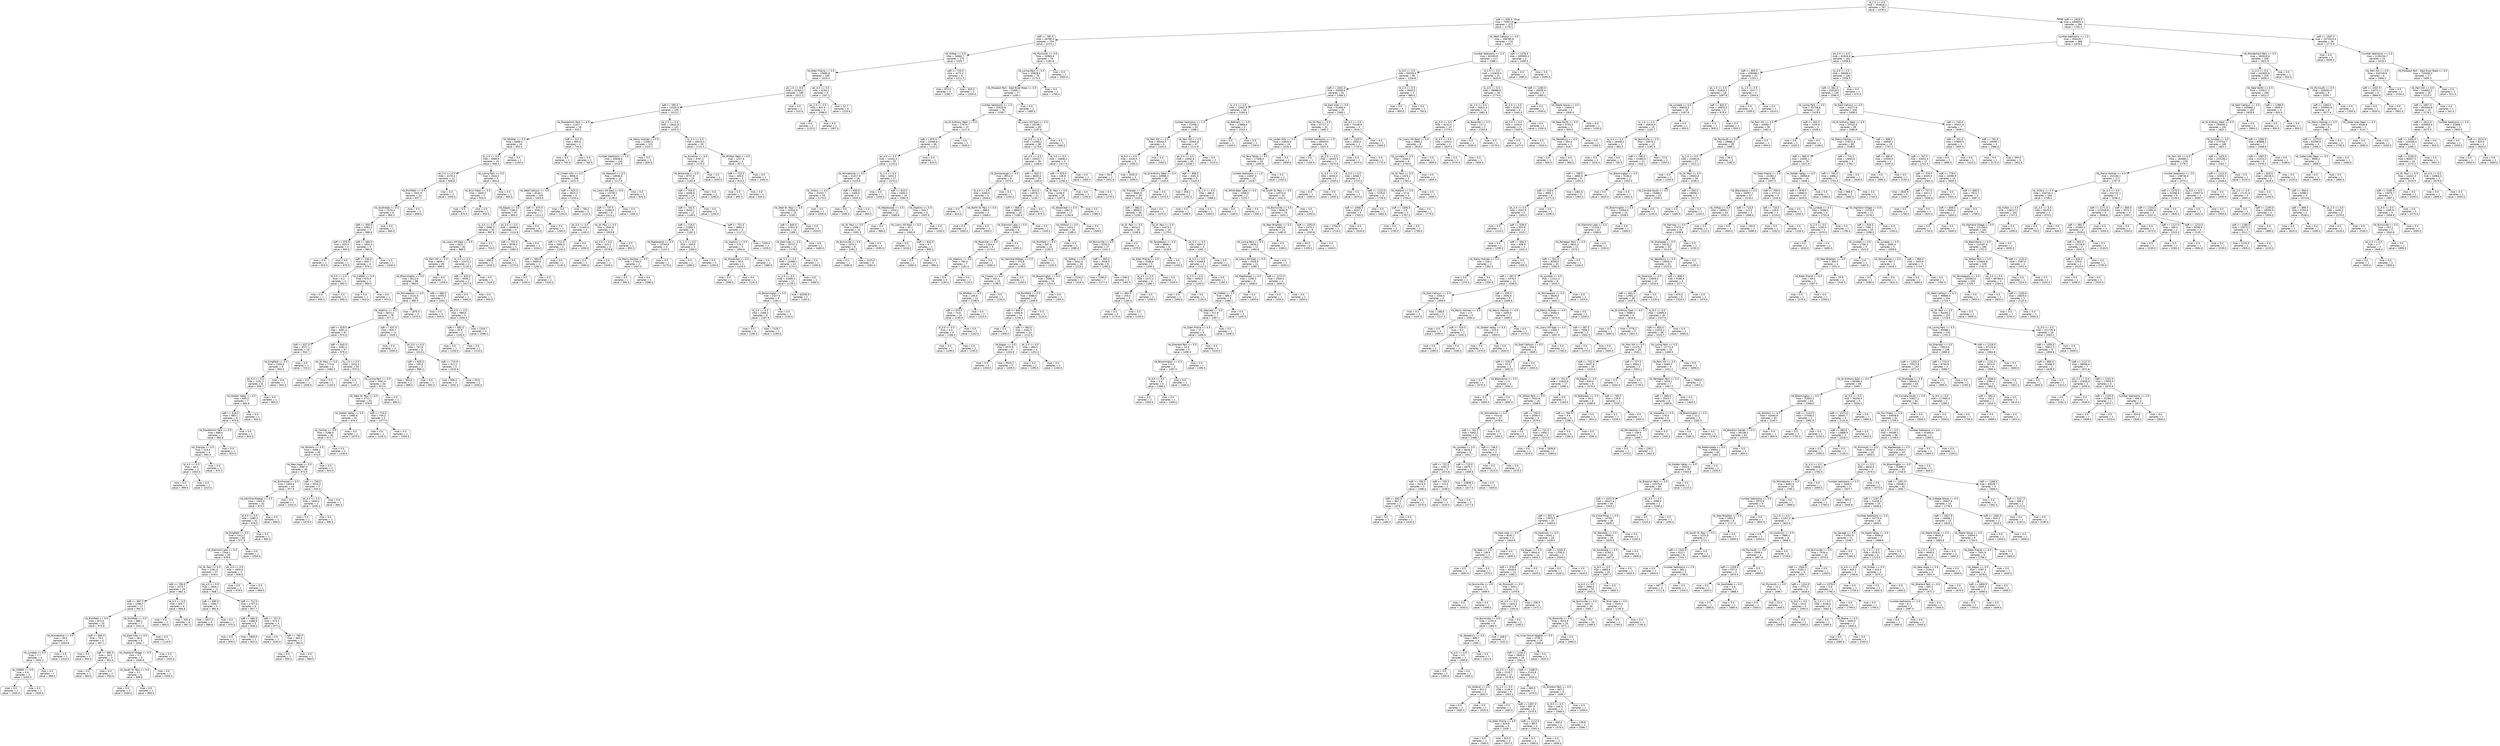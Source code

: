 digraph Tree {
node [shape=box, style="rounded", color="black", fontname=helvetica] ;
edge [fontname=helvetica] ;
0 [label="ld_1.0 <= 0.5\nmse = 354618.1\nsamples = 767\nvalue = 1478.1"] ;
1 [label="sqft <= 930.5\nmse = 75957.8\nsamples = 373\nvalue = 1176.5"] ;
0 -> 1 [labeldistance=2.5, labelangle=45, headlabel="True"] ;
2 [label="sqft <= 781.0\nmse = 26785.5\nsamples = 254\nvalue = 1073.1"] ;
1 -> 2 ;
3 [label="nb_Hilltop <= 0.5\nmse = 16682.7\nsamples = 175\nvalue = 1025.7"] ;
2 -> 3 ;
4 [label="nb_Eden Prairie <= 0.5\nmse = 15895.8\nsamples = 169\nvalue = 1019.4"] ;
3 -> 4 ;
5 [label="pk_1.0 <= 0.5\nmse = 15264.2\nsamples = 160\nvalue = 1011.2"] ;
4 -> 5 ;
6 [label="sqft <= 595.0\nmse = 14320.4\nsamples = 159\nvalue = 1013.2"] ;
5 -> 6 ;
7 [label="nb_Powderhorn Park <= 0.5\nmse = 11427.7\nsamples = 18\nvalue = 933.1"] ;
6 -> 7 ;
8 [label="nb_Whittier <= 0.5\nmse = 8388.0\nsamples = 16\nvalue = 952.4"] ;
7 -> 8 ;
9 [label="ty_2.0 <= 0.5\nmse = 5999.9\nsamples = 15\nvalue = 938.3"] ;
8 -> 9 ;
10 [label="pk_2.0 <= 0.5\nmse = 4179.4\nsamples = 12\nvalue = 958.8"] ;
9 -> 10 ;
11 [label="nb_Richfield <= 0.5\nmse = 2501.9\nsamples = 10\nvalue = 937.7"] ;
10 -> 11 ;
12 [label="nb_Southdale <= 0.5\nmse = 2575.4\nsamples = 8\nvalue = 960.3"] ;
11 -> 12 ;
13 [label="sqft <= 450.0\nmse = 1982.2\nsamples = 7\nvalue = 968.6"] ;
12 -> 13 ;
14 [label="sqft <= 375.0\nmse = 625.0\nsamples = 2\nvalue = 900.0"] ;
13 -> 14 ;
15 [label="mse = 0.0\nsamples = 1\nvalue = 925.0"] ;
14 -> 15 ;
16 [label="mse = 0.0\nsamples = 1\nvalue = 875.0"] ;
14 -> 16 ;
17 [label="sqft <= 560.0\nmse = 1004.3\nsamples = 5\nvalue = 983.9"] ;
13 -> 17 ;
18 [label="sqft <= 530.0\nmse = 604.7\nsamples = 4\nvalue = 976.2"] ;
17 -> 18 ;
19 [label="ld_3.0 <= 0.5\nmse = 6.2\nsamples = 2\nvalue = 992.5"] ;
18 -> 19 ;
20 [label="mse = 0.0\nsamples = 1\nvalue = 995.0"] ;
19 -> 20 ;
21 [label="mse = 0.0\nsamples = 1\nvalue = 990.0"] ;
19 -> 21 ;
22 [label="nb_CARAG <= 0.5\nmse = 675.0\nsamples = 2\nvalue = 960.0"] ;
18 -> 22 ;
23 [label="mse = 0.0\nsamples = 1\nvalue = 915.0"] ;
22 -> 23 ;
24 [label="mse = 0.0\nsamples = 1\nvalue = 975.0"] ;
22 -> 24 ;
25 [label="mse = 0.0\nsamples = 1\nvalue = 1045.0"] ;
17 -> 25 ;
26 [label="mse = 0.0\nsamples = 1\nvalue = 869.0"] ;
12 -> 26 ;
27 [label="mse = 0.0\nsamples = 2\nvalue = 899.0"] ;
11 -> 27 ;
28 [label="mse = 0.0\nsamples = 2\nvalue = 1059.0"] ;
10 -> 28 ;
29 [label="nb_Loring Park <= 0.5\nmse = 3544.0\nsamples = 3\nvalue = 844.0"] ;
9 -> 29 ;
30 [label="nb_Bryn Mawr <= 0.5\nmse = 1600.0\nsamples = 2\nvalue = 910.0"] ;
29 -> 30 ;
31 [label="mse = 0.0\nsamples = 1\nvalue = 870.0"] ;
30 -> 31 ;
32 [label="mse = 0.0\nsamples = 1\nvalue = 950.0"] ;
30 -> 32 ;
33 [label="mse = 0.0\nsamples = 1\nvalue = 800.0"] ;
29 -> 33 ;
34 [label="mse = 0.0\nsamples = 1\nvalue = 1150.0"] ;
8 -> 34 ;
35 [label="sqft <= 517.5\nmse = 800.0\nsamples = 2\nvalue = 740.0"] ;
7 -> 35 ;
36 [label="mse = 0.0\nsamples = 1\nvalue = 700.0"] ;
35 -> 36 ;
37 [label="mse = 0.0\nsamples = 1\nvalue = 760.0"] ;
35 -> 37 ;
38 [label="pk_2.0 <= 0.5\nmse = 13641.8\nsamples = 141\nvalue = 1025.3"] ;
6 -> 38 ;
39 [label="nb_Marcy-Holmes <= 0.5\nmse = 11581.5\nsamples = 121\nvalue = 1012.1"] ;
38 -> 39 ;
40 [label="number bedrooms <= 1.5\nmse = 10646.6\nsamples = 118\nvalue = 1019.9"] ;
39 -> 40 ;
41 [label="nb_Linden Hills <= 0.5\nmse = 8956.5\nsamples = 108\nvalue = 1011.0"] ;
40 -> 41 ;
42 [label="nb_West Calhoun <= 0.5\nmse = 8134.1\nsamples = 104\nvalue = 1003.8"] ;
41 -> 42 ;
43 [label="nb_Eagan <= 0.5\nmse = 7180.5\nsamples = 97\nvalue = 993.3"] ;
42 -> 43 ;
44 [label="ty_4.0 <= 0.5\nmse = 5990.3\nsamples = 93\nvalue = 987.6"] ;
43 -> 44 ;
45 [label="nb_Lowry Hill East <= 0.5\nmse = 5621.7\nsamples = 92\nvalue = 989.3"] ;
44 -> 45 ;
46 [label="nb_Fern Hill <= 0.5\nmse = 4849.1\nsamples = 89\nvalue = 986.4"] ;
45 -> 46 ;
47 [label="nb_Bloomington <= 0.5\nmse = 4512.9\nsamples = 88\nvalue = 984.8"] ;
46 -> 47 ;
48 [label="nb_Minneapolis <= 0.5\nmse = 4141.6\nsamples = 81\nvalue = 980.4"] ;
47 -> 48 ;
49 [label="nb_Hopkins <= 0.5\nmse = 3913.2\nsamples = 78\nvalue = 977.3"] ;
48 -> 49 ;
50 [label="sqft <= 629.5\nmse = 4061.4\nsamples = 67\nvalue = 970.9"] ;
49 -> 50 ;
51 [label="sqft <= 627.0\nmse = 4577.1\nsamples = 10\nvalue = 932.7"] ;
50 -> 51 ;
52 [label="nb_Kingfield <= 0.5\nmse = 2300.8\nsamples = 9\nvalue = 944.3"] ;
51 -> 52 ;
53 [label="pk_5.0 <= 0.5\nmse = 1202.3\nsamples = 8\nvalue = 956.7"] ;
52 -> 53 ;
54 [label="nb_Golden Valley <= 0.5\nmse = 849.5\nsamples = 7\nvalue = 964.8"] ;
53 -> 54 ;
55 [label="sqft <= 619.5\nmse = 983.1\nsamples = 6\nvalue = 975.8"] ;
54 -> 55 ;
56 [label="nb_Powderhorn Park <= 0.5\nmse = 668.4\nsamples = 5\nvalue = 982.8"] ;
55 -> 56 ;
57 [label="nb_Triangle <= 0.5\nmse = 219.4\nsamples = 4\nvalue = 991.0"] ;
56 -> 57 ;
58 [label="ld_4.0 <= 0.5\nmse = 48.0\nsamples = 3\nvalue = 1003.0"] ;
57 -> 58 ;
59 [label="mse = 0.0\nsamples = 2\nvalue = 999.0"] ;
58 -> 59 ;
60 [label="mse = 0.0\nsamples = 1\nvalue = 1015.0"] ;
58 -> 60 ;
61 [label="mse = 0.0\nsamples = 1\nvalue = 975.0"] ;
57 -> 61 ;
62 [label="mse = 0.0\nsamples = 1\nvalue = 925.0"] ;
56 -> 62 ;
63 [label="mse = 0.0\nsamples = 1\nvalue = 920.0"] ;
55 -> 63 ;
64 [label="mse = 0.0\nsamples = 1\nvalue = 945.0"] ;
54 -> 64 ;
65 [label="mse = 0.0\nsamples = 1\nvalue = 900.0"] ;
53 -> 65 ;
66 [label="mse = 0.0\nsamples = 1\nvalue = 845.0"] ;
52 -> 66 ;
67 [label="mse = 0.0\nsamples = 1\nvalue = 725.0"] ;
51 -> 67 ;
68 [label="sqft <= 645.0\nmse = 3561.3\nsamples = 57\nvalue = 979.2"] ;
50 -> 68 ;
69 [label="nb_St. Paul <= 0.5\nmse = 773.6\nsamples = 2\nvalue = 1084.3"] ;
68 -> 69 ;
70 [label="mse = 0.0\nsamples = 1\nvalue = 1045.0"] ;
69 -> 70 ;
71 [label="mse = 0.0\nsamples = 1\nvalue = 1104.0"] ;
69 -> 71 ;
72 [label="ty_1.0 <= 0.5\nmse = 3252.3\nsamples = 55\nvalue = 975.5"] ;
68 -> 72 ;
73 [label="mse = 0.0\nsamples = 1\nvalue = 1145.0"] ;
72 -> 73 ;
74 [label="nb_Loring Park <= 0.5\nmse = 2941.0\nsamples = 54\nvalue = 973.4"] ;
72 -> 74 ;
75 [label="nb_West St. Paul <= 0.5\nmse = 2711.7\nsamples = 53\nvalue = 976.9"] ;
74 -> 75 ;
76 [label="nb_Golden Valley <= 0.5\nmse = 2495.9\nsamples = 51\nvalue = 974.4"] ;
75 -> 76 ;
77 [label="nb_Central <= 0.5\nmse = 2288.0\nsamples = 50\nvalue = 971.7"] ;
76 -> 77 ;
78 [label="nb_Windom <= 0.5\nmse = 2096.1\nsamples = 49\nvalue = 970.0"] ;
77 -> 78 ;
79 [label="nb_New Hope <= 0.5\nmse = 2087.0\nsamples = 46\nvalue = 973.9"] ;
78 -> 79 ;
80 [label="nb_Birchwood <= 0.5\nmse = 1600.8\nsamples = 43\nvalue = 977.6"] ;
79 -> 80 ;
81 [label="nb_Hamline-Midway <= 0.5\nmse = 1563.0\nsamples = 42\nvalue = 975.2"] ;
80 -> 81 ;
82 [label="ld_5.0 <= 0.5\nmse = 1489.3\nsamples = 41\nvalue = 976.5"] ;
81 -> 82 ;
83 [label="nb_Kingfield <= 0.5\nmse = 1412.2\nsamples = 40\nvalue = 977.9"] ;
82 -> 83 ;
84 [label="nb_Diamond Lake <= 0.5\nmse = 1344.1\nsamples = 39\nvalue = 976.6"] ;
83 -> 84 ;
85 [label="nb_St. Paul <= 0.5\nmse = 1281.5\nsamples = 37\nvalue = 978.0"] ;
84 -> 85 ;
86 [label="sqft <= 756.0\nmse = 1073.7\nsamples = 26\nvalue = 982.4"] ;
85 -> 86 ;
87 [label="sqft <= 697.5\nmse = 1296.7\nsamples = 17\nvalue = 991.5"] ;
86 -> 87 ;
88 [label="nb_Richfield <= 0.5\nmse = 873.6\nsamples = 10\nvalue = 973.8"] ;
87 -> 88 ;
89 [label="nb_Minnetonka <= 0.5\nmse = 18.5\nsamples = 5\nvalue = 1004.8"] ;
88 -> 89 ;
90 [label="nb_Lyndale <= 0.5\nmse = 7.7\nsamples = 4\nvalue = 1002.2"] ;
89 -> 90 ;
91 [label="nb_CARAG <= 0.5\nmse = 5.6\nsamples = 3\nvalue = 1003.3"] ;
90 -> 91 ;
92 [label="mse = 0.0\nsamples = 2\nvalue = 1005.0"] ;
91 -> 92 ;
93 [label="mse = 0.0\nsamples = 1\nvalue = 1000.0"] ;
91 -> 93 ;
94 [label="mse = 0.0\nsamples = 1\nvalue = 999.0"] ;
90 -> 94 ;
95 [label="mse = 0.0\nsamples = 1\nvalue = 1010.0"] ;
89 -> 95 ;
96 [label="sqft <= 665.0\nmse = 70.4\nsamples = 5\nvalue = 947.1"] ;
88 -> 96 ;
97 [label="mse = 0.0\nsamples = 2\nvalue = 935.0"] ;
96 -> 97 ;
98 [label="sqft <= 682.5\nmse = 16.0\nsamples = 3\nvalue = 952.0"] ;
96 -> 98 ;
99 [label="mse = 0.0\nsamples = 1\nvalue = 960.0"] ;
98 -> 99 ;
100 [label="mse = 0.0\nsamples = 2\nvalue = 950.0"] ;
98 -> 100 ;
101 [label="nb_Richfield <= 0.5\nmse = 986.1\nsamples = 7\nvalue = 1012.5"] ;
87 -> 101 ;
102 [label="nb_East Isles <= 0.5\nmse = 38.0\nsamples = 6\nvalue = 1002.7"] ;
101 -> 102 ;
103 [label="nb_Highland Village <= 0.5\nmse = 5.3\nsamples = 5\nvalue = 1000.8"] ;
102 -> 103 ;
104 [label="nb_South St. Paul <= 0.5\nmse = 0.2\nsamples = 4\nvalue = 999.6"] ;
103 -> 104 ;
105 [label="mse = 0.0\nsamples = 3\nvalue = 1000.0"] ;
104 -> 105 ;
106 [label="mse = 0.0\nsamples = 1\nvalue = 999.0"] ;
104 -> 106 ;
107 [label="mse = 0.0\nsamples = 1\nvalue = 1005.0"] ;
103 -> 107 ;
108 [label="mse = 0.0\nsamples = 1\nvalue = 1020.0"] ;
102 -> 108 ;
109 [label="mse = 0.0\nsamples = 1\nvalue = 1110.0"] ;
101 -> 109 ;
110 [label="ld_4.0 <= 0.5\nmse = 305.7\nsamples = 9\nvalue = 966.8"] ;
86 -> 110 ;
111 [label="mse = 0.0\nsamples = 1\nvalue = 960.0"] ;
110 -> 111 ;
112 [label="mse = 325.4\nsamples = 8\nvalue = 967.3"] ;
110 -> 112 ;
113 [label="pk_4.0 <= 0.5\nmse = 1604.1\nsamples = 11\nvalue = 968.1"] ;
85 -> 113 ;
114 [label="sqft <= 690.0\nmse = 1084.7\nsamples = 5\nvalue = 982.9"] ;
113 -> 114 ;
115 [label="mse = 1817.2\nsamples = 4\nvalue = 988.8"] ;
114 -> 115 ;
116 [label="mse = 0.0\nsamples = 1\nvalue = 975.0"] ;
114 -> 116 ;
117 [label="sqft <= 712.5\nmse = 1707.0\nsamples = 6\nvalue = 957.7"] ;
113 -> 117 ;
118 [label="sqft <= 685.0\nmse = 1386.8\nsamples = 3\nvalue = 928.5"] ;
117 -> 118 ;
119 [label="mse = 0.0\nsamples = 1\nvalue = 939.0"] ;
118 -> 119 ;
120 [label="mse = 1800.0\nsamples = 2\nvalue = 925.0"] ;
118 -> 120 ;
121 [label="sqft <= 737.5\nmse = 973.1\nsamples = 3\nvalue = 977.2"] ;
117 -> 121 ;
122 [label="mse = 0.0\nsamples = 1\nvalue = 1035.0"] ;
121 -> 122 ;
123 [label="sqft <= 765.0\nmse = 365.0\nsamples = 2\nvalue = 965.6"] ;
121 -> 123 ;
124 [label="mse = 0.0\nsamples = 1\nvalue = 950.0"] ;
123 -> 124 ;
125 [label="mse = 0.0\nsamples = 1\nvalue = 989.0"] ;
123 -> 125 ;
126 [label="pk_4.0 <= 0.5\nmse = 1600.0\nsamples = 2\nvalue = 939.0"] ;
84 -> 126 ;
127 [label="mse = 0.0\nsamples = 1\nvalue = 979.0"] ;
126 -> 127 ;
128 [label="mse = 0.0\nsamples = 1\nvalue = 899.0"] ;
126 -> 128 ;
129 [label="mse = 0.0\nsamples = 1\nvalue = 1050.0"] ;
83 -> 129 ;
130 [label="mse = 0.0\nsamples = 1\nvalue = 900.0"] ;
82 -> 130 ;
131 [label="mse = 0.0\nsamples = 1\nvalue = 899.0"] ;
81 -> 131 ;
132 [label="mse = 0.0\nsamples = 1\nvalue = 1025.0"] ;
80 -> 132 ;
133 [label="sqft <= 739.0\nmse = 5533.3\nsamples = 3\nvalue = 935.0"] ;
79 -> 133 ;
134 [label="pk_4.0 <= 0.5\nmse = 1600.0\nsamples = 2\nvalue = 1035.0"] ;
133 -> 134 ;
135 [label="mse = 0.0\nsamples = 1\nvalue = 1075.0"] ;
134 -> 135 ;
136 [label="mse = 0.0\nsamples = 1\nvalue = 995.0"] ;
134 -> 136 ;
137 [label="mse = 0.0\nsamples = 1\nvalue = 885.0"] ;
133 -> 137 ;
138 [label="mse = 0.0\nsamples = 3\nvalue = 925.0"] ;
78 -> 138 ;
139 [label="mse = 0.0\nsamples = 1\nvalue = 1100.0"] ;
77 -> 139 ;
140 [label="mse = 0.0\nsamples = 1\nvalue = 1075.0"] ;
76 -> 140 ;
141 [label="sqft <= 710.0\nmse = 756.2\nsamples = 2\nvalue = 1077.5"] ;
75 -> 141 ;
142 [label="mse = 0.0\nsamples = 1\nvalue = 1105.0"] ;
141 -> 142 ;
143 [label="mse = 0.0\nsamples = 1\nvalue = 1050.0"] ;
141 -> 143 ;
144 [label="mse = 0.0\nsamples = 1\nvalue = 880.0"] ;
74 -> 144 ;
145 [label="sqft <= 637.5\nmse = 830.7\nsamples = 11\nvalue = 1020.1"] ;
49 -> 145 ;
146 [label="mse = 0.0\nsamples = 3\nvalue = 1050.0"] ;
145 -> 146 ;
147 [label="pk_3.0 <= 0.5\nmse = 767.8\nsamples = 8\nvalue = 1013.2"] ;
145 -> 147 ;
148 [label="sqft <= 655.0\nmse = 245.6\nsamples = 3\nvalue = 989.3"] ;
147 -> 148 ;
149 [label="mse = 363.0\nsamples = 2\nvalue = 988.0"] ;
148 -> 149 ;
150 [label="mse = 0.0\nsamples = 1\nvalue = 992.0"] ;
148 -> 150 ;
151 [label="sqft <= 710.0\nmse = 312.2\nsamples = 5\nvalue = 1033.6"] ;
147 -> 151 ;
152 [label="mse = 506.2\nsamples = 3\nvalue = 1032.5"] ;
151 -> 152 ;
153 [label="mse = 50.0\nsamples = 2\nvalue = 1035.0"] ;
151 -> 153 ;
154 [label="mse = 1875.0\nsamples = 3\nvalue = 1075.0"] ;
48 -> 154 ;
155 [label="sqft <= 680.0\nmse = 5393.4\nsamples = 7\nvalue = 1053.1"] ;
47 -> 155 ;
156 [label="mse = 0.0\nsamples = 2\nvalue = 935.0"] ;
155 -> 156 ;
157 [label="pk_4.0 <= 0.5\nmse = 989.6\nsamples = 5\nvalue = 1092.5"] ;
155 -> 157 ;
158 [label="sqft <= 692.5\nmse = 25.0\nsamples = 2\nvalue = 1105.0"] ;
157 -> 158 ;
159 [label="mse = 0.0\nsamples = 1\nvalue = 1100.0"] ;
158 -> 159 ;
160 [label="mse = 0.0\nsamples = 1\nvalue = 1110.0"] ;
158 -> 160 ;
161 [label="mse = 1354.7\nsamples = 3\nvalue = 1086.2"] ;
157 -> 161 ;
162 [label="mse = 0.0\nsamples = 1\nvalue = 1209.0"] ;
46 -> 162 ;
163 [label="ld_4.0 <= 0.5\nmse = 23372.2\nsamples = 3\nvalue = 1118.3"] ;
45 -> 163 ;
164 [label="sqft <= 625.0\nmse = 4556.2\nsamples = 2\nvalue = 1017.5"] ;
163 -> 164 ;
165 [label="mse = 0.0\nsamples = 1\nvalue = 1085.0"] ;
164 -> 165 ;
166 [label="mse = 0.0\nsamples = 1\nvalue = 950.0"] ;
164 -> 166 ;
167 [label="mse = 0.0\nsamples = 1\nvalue = 1320.0"] ;
163 -> 167 ;
168 [label="mse = 0.0\nsamples = 1\nvalue = 750.0"] ;
44 -> 168 ;
169 [label="pk_3.0 <= 0.5\nmse = 16696.8\nsamples = 4\nvalue = 1124.8"] ;
43 -> 169 ;
170 [label="sqft <= 751.0\nmse = 9536.0\nsamples = 3\nvalue = 1083.0"] ;
169 -> 170 ;
171 [label="mse = 400.0\nsamples = 2\nvalue = 1035.0"] ;
170 -> 171 ;
172 [label="mse = 0.0\nsamples = 1\nvalue = 1275.0"] ;
170 -> 172 ;
173 [label="mse = 0.0\nsamples = 1\nvalue = 1334.0"] ;
169 -> 173 ;
174 [label="sqft <= 675.0\nmse = 3762.1\nsamples = 7\nvalue = 1121.2"] ;
42 -> 174 ;
175 [label="mse = 0.0\nsamples = 6\nvalue = 1095.0"] ;
174 -> 175 ;
176 [label="mse = 0.0\nsamples = 1\nvalue = 1265.0"] ;
174 -> 176 ;
177 [label="sqft <= 625.0\nmse = 3615.2\nsamples = 4\nvalue = 1154.4"] ;
41 -> 177 ;
178 [label="mse = 0.0\nsamples = 2\nvalue = 1250.0"] ;
177 -> 178 ;
179 [label="mse = 756.2\nsamples = 2\nvalue = 1122.5"] ;
177 -> 179 ;
180 [label="nb_Newport <= 0.5\nmse = 18938.6\nsamples = 10\nvalue = 1117.6"] ;
40 -> 180 ;
181 [label="nb_Lowry Hill East <= 0.5\nmse = 13739.2\nsamples = 9\nvalue = 1138.5"] ;
180 -> 181 ;
182 [label="sqft <= 737.5\nmse = 11090.5\nsamples = 8\nvalue = 1122.2"] ;
181 -> 182 ;
183 [label="pk_3.0 <= 0.5\nmse = 11425.0\nsamples = 4\nvalue = 1165.0"] ;
182 -> 183 ;
184 [label="sqft <= 712.5\nmse = 5584.0\nsamples = 3\nvalue = 1234.0"] ;
183 -> 184 ;
185 [label="sqft <= 650.0\nmse = 3600.0\nsamples = 2\nvalue = 1260.0"] ;
184 -> 185 ;
186 [label="mse = 0.0\nsamples = 1\nvalue = 1200.0"] ;
185 -> 186 ;
187 [label="mse = 0.0\nsamples = 1\nvalue = 1320.0"] ;
185 -> 187 ;
188 [label="mse = 0.0\nsamples = 1\nvalue = 1130.0"] ;
184 -> 188 ;
189 [label="mse = 0.0\nsamples = 1\nvalue = 1050.0"] ;
183 -> 189 ;
190 [label="nb_St. Paul <= 0.5\nmse = 2945.8\nsamples = 4\nvalue = 1053.8"] ;
182 -> 190 ;
191 [label="pk_3.0 <= 0.5\nmse = 315.2\nsamples = 3\nvalue = 1079.8"] ;
190 -> 191 ;
192 [label="mse = 0.0\nsamples = 2\nvalue = 1090.0"] ;
191 -> 192 ;
193 [label="mse = 0.0\nsamples = 1\nvalue = 1049.0"] ;
191 -> 193 ;
194 [label="mse = 0.0\nsamples = 1\nvalue = 950.0"] ;
190 -> 194 ;
195 [label="mse = 0.0\nsamples = 1\nvalue = 1350.0"] ;
181 -> 195 ;
196 [label="mse = 0.0\nsamples = 1\nvalue = 825.0"] ;
180 -> 196 ;
197 [label="mse = 0.0\nsamples = 3\nvalue = 835.0"] ;
39 -> 197 ;
198 [label="ty_2.0 <= 0.5\nmse = 18510.0\nsamples = 20\nvalue = 1111.4"] ;
38 -> 198 ;
199 [label="nb_Excelsior <= 0.5\nmse = 9767.2\nsamples = 16\nvalue = 1170.0"] ;
198 -> 199 ;
200 [label="nb_Brookside <= 0.5\nmse = 8737.8\nsamples = 15\nvalue = 1183.6"] ;
199 -> 200 ;
201 [label="sqft <= 754.0\nmse = 8309.8\nsamples = 14\nvalue = 1171.7"] ;
200 -> 201 ;
202 [label="sqft <= 742.5\nmse = 8433.1\nsamples = 11\nvalue = 1149.4"] ;
201 -> 202 ;
203 [label="sqft <= 716.0\nmse = 11583.1\nsamples = 6\nvalue = 1192.2"] ;
202 -> 203 ;
204 [label="nb_Maplewood <= 0.5\nmse = 13763.6\nsamples = 3\nvalue = 1124.3"] ;
203 -> 204 ;
205 [label="nb_Marcy-Holmes <= 0.5\nmse = 2704.0\nsamples = 2\nvalue = 1047.0"] ;
204 -> 205 ;
206 [label="mse = 0.0\nsamples = 1\nvalue = 995.0"] ;
205 -> 206 ;
207 [label="mse = 0.0\nsamples = 1\nvalue = 1099.0"] ;
205 -> 207 ;
208 [label="mse = 0.0\nsamples = 1\nvalue = 1279.0"] ;
204 -> 208 ;
209 [label="ty_1.0 <= 0.5\nmse = 200.0\nsamples = 3\nvalue = 1260.0"] ;
203 -> 209 ;
210 [label="mse = 0.0\nsamples = 1\nvalue = 1280.0"] ;
209 -> 210 ;
211 [label="mse = 0.0\nsamples = 2\nvalue = 1250.0"] ;
209 -> 211 ;
212 [label="sqft <= 751.0\nmse = 3665.2\nsamples = 5\nvalue = 1117.2"] ;
202 -> 212 ;
213 [label="nb_Hopkins <= 0.5\nmse = 176.2\nsamples = 3\nvalue = 1094.6"] ;
212 -> 213 ;
214 [label="nb_Shoreview <= 0.5\nmse = 56.9\nsamples = 2\nvalue = 1104.3"] ;
213 -> 214 ;
215 [label="mse = 0.0\nsamples = 1\nvalue = 1099.0"] ;
214 -> 215 ;
216 [label="mse = 0.0\nsamples = 1\nvalue = 1115.0"] ;
214 -> 216 ;
217 [label="mse = 0.0\nsamples = 1\nvalue = 1080.0"] ;
213 -> 217 ;
218 [label="mse = 7200.0\nsamples = 2\nvalue = 1155.0"] ;
212 -> 218 ;
219 [label="mse = 0.0\nsamples = 3\nvalue = 1250.0"] ;
201 -> 219 ;
220 [label="mse = 0.0\nsamples = 1\nvalue = 1290.0"] ;
200 -> 220 ;
221 [label="mse = 0.0\nsamples = 1\nvalue = 1035.0"] ;
199 -> 221 ;
222 [label="nb_Phillips West <= 0.5\nmse = 1227.6\nsamples = 4\nvalue = 927.1"] ;
198 -> 222 ;
223 [label="sqft <= 723.5\nmse = 400.0\nsamples = 3\nvalue = 915.0"] ;
222 -> 223 ;
224 [label="mse = 0.0\nsamples = 1\nvalue = 895.0"] ;
223 -> 224 ;
225 [label="mse = 0.0\nsamples = 2\nvalue = 935.0"] ;
223 -> 225 ;
226 [label="mse = 0.0\nsamples = 1\nvalue = 1000.0"] ;
222 -> 226 ;
227 [label="mse = 0.0\nsamples = 1\nvalue = 510.0"] ;
5 -> 227 ;
228 [label="pk_4.0 <= 0.5\nmse = 4194.2\nsamples = 9\nvalue = 1167.2"] ;
4 -> 228 ;
229 [label="pk_2.0 <= 0.5\nmse = 841.0\nsamples = 3\nvalue = 1096.0"] ;
228 -> 229 ;
230 [label="mse = 0.0\nsamples = 2\nvalue = 1125.0"] ;
229 -> 230 ;
231 [label="mse = 0.0\nsamples = 1\nvalue = 1067.0"] ;
229 -> 231 ;
232 [label="mse = 52.7\nsamples = 6\nvalue = 1220.6"] ;
228 -> 232 ;
233 [label="sqft <= 725.0\nmse = 4172.2\nsamples = 6\nvalue = 1211.7"] ;
3 -> 233 ;
234 [label="mse = 874.5\nsamples = 4\nvalue = 1180.7"] ;
233 -> 234 ;
235 [label="mse = 625.0\nsamples = 2\nvalue = 1320.0"] ;
233 -> 235 ;
236 [label="nb_Plymouth <= 0.5\nmse = 32965.6\nsamples = 79\nvalue = 1181.8"] ;
2 -> 236 ;
237 [label="nb_Loring Park <= 0.5\nmse = 25828.4\nsamples = 78\nvalue = 1170.5"] ;
236 -> 237 ;
238 [label="nb_Prospect Park - East River Road <= 0.5\nmse = 22687.1\nsamples = 77\nvalue = 1165.1"] ;
237 -> 238 ;
239 [label="number bedrooms <= 1.5\nmse = 20520.8\nsamples = 76\nvalue = 1156.7"] ;
238 -> 239 ;
240 [label="nb_St Anthony West <= 0.5\nmse = 17674.7\nsamples = 37\nvalue = 1117.0"] ;
239 -> 240 ;
241 [label="sqft <= 875.0\nmse = 15366.6\nsamples = 36\nvalue = 1110.3"] ;
240 -> 241 ;
242 [label="pk_4.0 <= 0.5\nmse = 14161.4\nsamples = 35\nvalue = 1115.4"] ;
241 -> 242 ;
243 [label="nb_Minnetonka <= 0.5\nmse = 21017.9\nsamples = 18\nvalue = 1153.9"] ;
242 -> 243 ;
244 [label="nb_Victory <= 0.5\nmse = 22432.7\nsamples = 16\nvalue = 1174.5"] ;
243 -> 244 ;
245 [label="nb_West St. Paul <= 0.5\nmse = 22025.9\nsamples = 15\nvalue = 1182.1"] ;
244 -> 245 ;
246 [label="sqft <= 845.0\nmse = 21912.8\nsamples = 14\nvalue = 1189.1"] ;
245 -> 246 ;
247 [label="nb_East Isles <= 0.5\nmse = 20737.2\nsamples = 13\nvalue = 1179.0"] ;
246 -> 247 ;
248 [label="pk_5.0 <= 0.5\nmse = 21068.2\nsamples = 12\nvalue = 1173.2"] ;
247 -> 248 ;
249 [label="ty_2.0 <= 0.5\nmse = 21695.3\nsamples = 11\nvalue = 1178.2"] ;
248 -> 249 ;
250 [label="nb_Bloomington <= 0.5\nmse = 2327.5\nsamples = 9\nvalue = 1191.2"] ;
249 -> 250 ;
251 [label="ld_3.0 <= 0.5\nmse = 2385.2\nsamples = 8\nvalue = 1187.9"] ;
250 -> 251 ;
252 [label="mse = 0.0\nsamples = 6\nvalue = 1190.0"] ;
251 -> 252 ;
253 [label="mse = 7129.7\nsamples = 2\nvalue = 1183.8"] ;
251 -> 253 ;
254 [label="mse = 0.0\nsamples = 1\nvalue = 1230.0"] ;
250 -> 254 ;
255 [label="mse = 62500.0\nsamples = 2\nvalue = 1150.0"] ;
249 -> 255 ;
256 [label="mse = 0.0\nsamples = 1\nvalue = 1080.0"] ;
248 -> 256 ;
257 [label="mse = 0.0\nsamples = 1\nvalue = 1295.0"] ;
247 -> 257 ;
258 [label="mse = 0.0\nsamples = 1\nvalue = 1400.0"] ;
246 -> 258 ;
259 [label="mse = 0.0\nsamples = 1\nvalue = 1029.0"] ;
245 -> 259 ;
260 [label="mse = 0.0\nsamples = 1\nvalue = 1000.0"] ;
244 -> 260 ;
261 [label="sqft <= 835.0\nmse = 2400.0\nsamples = 2\nvalue = 1055.0"] ;
243 -> 261 ;
262 [label="mse = 0.0\nsamples = 1\nvalue = 1095.0"] ;
261 -> 262 ;
263 [label="mse = 0.0\nsamples = 1\nvalue = 995.0"] ;
261 -> 263 ;
264 [label="ty_1.0 <= 0.5\nmse = 3491.5\nsamples = 17\nvalue = 1074.0"] ;
242 -> 264 ;
265 [label="mse = 0.0\nsamples = 1\nvalue = 1200.0"] ;
264 -> 265 ;
266 [label="sqft <= 810.0\nmse = 2400.0\nsamples = 16\nvalue = 1064.0"] ;
264 -> 266 ;
267 [label="nb_Maplewood <= 0.5\nmse = 1503.1\nsamples = 11\nvalue = 1085.8"] ;
266 -> 267 ;
268 [label="nb_St. Paul <= 0.5\nmse = 1008.1\nsamples = 10\nvalue = 1091.5"] ;
267 -> 268 ;
269 [label="nb_Burnsville <= 0.5\nmse = 1070.3\nsamples = 9\nvalue = 1091.2"] ;
268 -> 269 ;
270 [label="mse = 0.0\nsamples = 1\nvalue = 1090.0"] ;
269 -> 270 ;
271 [label="mse = 1223.0\nsamples = 8\nvalue = 1091.4"] ;
269 -> 271 ;
272 [label="mse = 0.0\nsamples = 1\nvalue = 1095.0"] ;
268 -> 272 ;
273 [label="mse = 0.0\nsamples = 1\nvalue = 989.0"] ;
267 -> 273 ;
274 [label="nb_Hopkins <= 0.5\nmse = 334.7\nsamples = 5\nvalue = 1007.9"] ;
266 -> 274 ;
275 [label="nb_Lowry Hill East <= 0.5\nmse = 45.1\nsamples = 4\nvalue = 1000.8"] ;
274 -> 275 ;
276 [label="mse = 0.0\nsamples = 2\nvalue = 1010.0"] ;
275 -> 276 ;
277 [label="sqft <= 822.5\nmse = 4.7\nsamples = 2\nvalue = 996.2"] ;
275 -> 277 ;
278 [label="mse = 0.0\nsamples = 1\nvalue = 1000.0"] ;
277 -> 278 ;
279 [label="mse = 0.0\nsamples = 1\nvalue = 995.0"] ;
277 -> 279 ;
280 [label="mse = 0.0\nsamples = 1\nvalue = 1050.0"] ;
274 -> 280 ;
281 [label="mse = 0.0\nsamples = 1\nvalue = 825.0"] ;
241 -> 281 ;
282 [label="mse = 0.0\nsamples = 1\nvalue = 1500.0"] ;
240 -> 282 ;
283 [label="nb_Lowry Hill East <= 0.5\nmse = 20148.1\nsamples = 39\nvalue = 1197.8"] ;
239 -> 283 ;
284 [label="pk_5.0 <= 0.5\nmse = 11590.2\nsamples = 38\nvalue = 1179.6"] ;
283 -> 284 ;
285 [label="pk_4.0 <= 0.5\nmse = 10025.7\nsamples = 35\nvalue = 1168.6"] ;
284 -> 285 ;
286 [label="nb_Edinborough <= 0.5\nmse = 8012.0\nsamples = 6\nvalue = 1073.4"] ;
285 -> 286 ;
287 [label="ld_3.0 <= 0.5\nmse = 3285.0\nsamples = 5\nvalue = 1044.0"] ;
286 -> 287 ;
288 [label="mse = 0.0\nsamples = 1\nvalue = 924.0"] ;
287 -> 288 ;
289 [label="nb_North St. Paul <= 0.5\nmse = 486.0\nsamples = 4\nvalue = 1068.0"] ;
287 -> 289 ;
290 [label="mse = 0.0\nsamples = 2\nvalue = 1095.0"] ;
289 -> 290 ;
291 [label="mse = 0.0\nsamples = 2\nvalue = 1050.0"] ;
289 -> 291 ;
292 [label="mse = 0.0\nsamples = 1\nvalue = 1250.0"] ;
286 -> 292 ;
293 [label="sqft <= 832.5\nmse = 8640.4\nsamples = 29\nvalue = 1184.0"] ;
285 -> 293 ;
294 [label="sqft <= 813.5\nmse = 14078.2\nsamples = 11\nvalue = 1139.7"] ;
293 -> 294 ;
295 [label="sqft <= 806.0\nmse = 3809.5\nsamples = 10\nvalue = 1180.4"] ;
294 -> 295 ;
296 [label="nb_Diamond Lake <= 0.5\nmse = 1680.6\nsamples = 9\nvalue = 1166.7"] ;
295 -> 296 ;
297 [label="nb_Roseville <= 0.5\nmse = 1324.0\nsamples = 8\nvalue = 1173.2"] ;
296 -> 297 ;
298 [label="nb_Hopkins <= 0.5\nmse = 784.0\nsamples = 7\nvalue = 1181.0"] ;
297 -> 298 ;
299 [label="mse = 0.0\nsamples = 5\nvalue = 1195.0"] ;
298 -> 299 ;
300 [label="mse = 0.0\nsamples = 2\nvalue = 1125.0"] ;
298 -> 300 ;
301 [label="mse = 0.0\nsamples = 1\nvalue = 1095.0"] ;
297 -> 301 ;
302 [label="mse = 0.0\nsamples = 1\nvalue = 1095.0"] ;
296 -> 302 ;
303 [label="mse = 0.0\nsamples = 1\nvalue = 1345.0"] ;
295 -> 303 ;
304 [label="mse = 0.0\nsamples = 1\nvalue = 875.0"] ;
294 -> 304 ;
305 [label="nb_St. Paul <= 0.5\nmse = 4106.9\nsamples = 18\nvalue = 1207.8"] ;
293 -> 305 ;
306 [label="nb_Woodcrest <= 0.5\nmse = 1967.0\nsamples = 17\nvalue = 1194.6"] ;
305 -> 306 ;
307 [label="nb_Holland <= 0.5\nmse = 1053.7\nsamples = 16\nvalue = 1188.4"] ;
306 -> 307 ;
308 [label="nb_Richfield <= 0.5\nmse = 587.6\nsamples = 15\nvalue = 1192.9"] ;
307 -> 308 ;
309 [label="nb_Hamline-Midway <= 0.5\nmse = 370.8\nsamples = 14\nvalue = 1199.0"] ;
308 -> 309 ;
310 [label="nb_Cooper <= 0.5\nmse = 253.1\nsamples = 13\nvalue = 1196.5"] ;
309 -> 310 ;
311 [label="nb_Whittier <= 0.5\nmse = 146.6\nsamples = 12\nvalue = 1198.9"] ;
310 -> 311 ;
312 [label="sqft <= 875.0\nmse = 74.6\nsamples = 10\nvalue = 1195.9"] ;
311 -> 312 ;
313 [label="ld_3.0 <= 0.5\nmse = 3.0\nsamples = 9\nvalue = 1198.0"] ;
312 -> 313 ;
314 [label="mse = 0.0\nsamples = 7\nvalue = 1199.0"] ;
313 -> 314 ;
315 [label="mse = 0.0\nsamples = 2\nvalue = 1195.0"] ;
313 -> 315 ;
316 [label="mse = 0.0\nsamples = 1\nvalue = 1162.0"] ;
312 -> 316 ;
317 [label="mse = 0.0\nsamples = 2\nvalue = 1225.0"] ;
311 -> 317 ;
318 [label="mse = 0.0\nsamples = 1\nvalue = 1150.0"] ;
310 -> 318 ;
319 [label="mse = 0.0\nsamples = 1\nvalue = 1250.0"] ;
309 -> 319 ;
320 [label="mse = 0.0\nsamples = 1\nvalue = 1150.0"] ;
308 -> 320 ;
321 [label="mse = 0.0\nsamples = 1\nvalue = 1080.0"] ;
307 -> 321 ;
322 [label="mse = 0.0\nsamples = 1\nvalue = 1349.0"] ;
306 -> 322 ;
323 [label="mse = 0.0\nsamples = 1\nvalue = 1380.0"] ;
305 -> 323 ;
324 [label="ld_3.0 <= 0.5\nmse = 10606.2\nsamples = 3\nvalue = 1317.5"] ;
284 -> 324 ;
325 [label="sqft <= 875.0\nmse = 138.9\nsamples = 2\nvalue = 1258.3"] ;
324 -> 325 ;
326 [label="mse = 0.0\nsamples = 1\nvalue = 1250.0"] ;
325 -> 326 ;
327 [label="mse = 0.0\nsamples = 1\nvalue = 1275.0"] ;
325 -> 327 ;
328 [label="mse = 0.0\nsamples = 1\nvalue = 1495.0"] ;
324 -> 328 ;
329 [label="mse = 0.0\nsamples = 1\nvalue = 1690.0"] ;
283 -> 329 ;
330 [label="mse = 0.0\nsamples = 1\nvalue = 1485.0"] ;
238 -> 330 ;
331 [label="mse = 0.0\nsamples = 1\nvalue = 1795.0"] ;
237 -> 331 ;
332 [label="mse = 0.0\nsamples = 1\nvalue = 1850.0"] ;
236 -> 332 ;
333 [label="nb_West Calhoun <= 0.5\nmse = 108785.6\nsamples = 119\nvalue = 1404.7"] ;
1 -> 333 ;
334 [label="number bedrooms <= 2.5\nmse = 81509.9\nsamples = 117\nvalue = 1386.1"] ;
333 -> 334 ;
335 [label="ty_6.0 <= 0.5\nmse = 55559.4\nsamples = 96\nvalue = 1334.8"] ;
334 -> 335 ;
336 [label="sqft <= 1001.0\nmse = 43050.6\nsamples = 91\nvalue = 1368.3"] ;
335 -> 336 ;
337 [label="ty_4.0 <= 0.5\nmse = 22807.9\nsamples = 56\nvalue = 1294.4"] ;
336 -> 337 ;
338 [label="number bedrooms <= 1.5\nmse = 21058.2\nsamples = 53\nvalue = 1286.1"] ;
337 -> 338 ;
339 [label="nb_Fern Hill <= 0.5\nmse = 50044.5\nsamples = 6\nvalue = 1425.0"] ;
338 -> 339 ;
340 [label="ld_3.0 <= 0.5\nmse = 4226.0\nsamples = 5\nvalue = 1550.0"] ;
339 -> 340 ;
341 [label="mse = 50.0\nsamples = 2\nvalue = 1601.0"] ;
340 -> 341 ;
342 [label="mse = 3200.0\nsamples = 3\nvalue = 1499.0"] ;
340 -> 342 ;
343 [label="mse = 0.0\nsamples = 1\nvalue = 1050.0"] ;
339 -> 343 ;
344 [label="nb_Fern Hill <= 0.5\nmse = 15902.6\nsamples = 47\nvalue = 1271.8"] ;
338 -> 344 ;
345 [label="pk_2.0 <= 0.5\nmse = 13392.8\nsamples = 45\nvalue = 1258.7"] ;
344 -> 345 ;
346 [label="nb_St Anthony West <= 0.5\nmse = 10996.3\nsamples = 40\nvalue = 1240.9"] ;
345 -> 346 ;
347 [label="nb_Triangle <= 0.5\nmse = 9595.8\nsamples = 39\nvalue = 1233.6"] ;
346 -> 347 ;
348 [label="sqft <= 982.0\nmse = 8859.3\nsamples = 38\nvalue = 1230.0"] ;
347 -> 348 ;
349 [label="nb_St. Paul <= 0.5\nmse = 6014.5\nsamples = 28\nvalue = 1246.6"] ;
348 -> 349 ;
350 [label="nb_Burnsville <= 0.5\nmse = 5550.0\nsamples = 27\nvalue = 1241.3"] ;
349 -> 350 ;
351 [label="nb_Hilltop <= 0.5\nmse = 5642.0\nsamples = 18\nvalue = 1223.1"] ;
350 -> 351 ;
352 [label="nb_Bloomington <= 0.5\nmse = 5080.3\nsamples = 16\nvalue = 1214.4"] ;
351 -> 352 ;
353 [label="nb_Richfield <= 0.5\nmse = 4586.0\nsamples = 15\nvalue = 1209.9"] ;
352 -> 353 ;
354 [label="sqft <= 940.5\nmse = 4306.8\nsamples = 14\nvalue = 1216.1"] ;
353 -> 354 ;
355 [label="mse = 0.0\nsamples = 1\nvalue = 1306.0"] ;
354 -> 355 ;
356 [label="sqft <= 963.5\nmse = 4161.5\nsamples = 13\nvalue = 1212.9"] ;
354 -> 356 ;
357 [label="nb_Eagan <= 0.5\nmse = 4575.9\nsamples = 9\nvalue = 1204.6"] ;
356 -> 357 ;
358 [label="mse = 0.0\nsamples = 4\nvalue = 1200.0"] ;
357 -> 358 ;
359 [label="mse = 9520.2\nsamples = 5\nvalue = 1209.5"] ;
357 -> 359 ;
360 [label="pk_3.0 <= 0.5\nmse = 484.0\nsamples = 4\nvalue = 1251.0"] ;
356 -> 360 ;
361 [label="mse = 0.0\nsamples = 1\nvalue = 1295.0"] ;
360 -> 361 ;
362 [label="mse = 0.0\nsamples = 3\nvalue = 1240.0"] ;
360 -> 362 ;
363 [label="mse = 0.0\nsamples = 1\nvalue = 1120.0"] ;
353 -> 363 ;
364 [label="mse = 0.0\nsamples = 1\nvalue = 1355.0"] ;
352 -> 364 ;
365 [label="mse = 2134.2\nsamples = 2\nvalue = 1316.3"] ;
351 -> 365 ;
366 [label="sqft <= 955.0\nmse = 2028.0\nsamples = 9\nvalue = 1290.2"] ;
350 -> 366 ;
367 [label="mse = 1180.0\nsamples = 7\nvalue = 1277.0"] ;
366 -> 367 ;
368 [label="mse = 506.2\nsamples = 2\nvalue = 1362.5"] ;
366 -> 368 ;
369 [label="mse = 0.0\nsamples = 1\nvalue = 1375.0"] ;
349 -> 369 ;
370 [label="nb_St. Paul <= 0.5\nmse = 14473.1\nsamples = 10\nvalue = 1170.4"] ;
348 -> 370 ;
371 [label="nb_Tangletown <= 0.5\nmse = 9868.4\nsamples = 6\nvalue = 1236.9"] ;
370 -> 371 ;
372 [label="nb_Eden Prairie <= 0.5\nmse = 5188.8\nsamples = 5\nvalue = 1209.3"] ;
371 -> 372 ;
373 [label="ld_4.0 <= 0.5\nmse = 2472.2\nsamples = 4\nvalue = 1186.7"] ;
372 -> 373 ;
374 [label="sqft <= 992.5\nmse = 150.0\nsamples = 3\nvalue = 1165.0"] ;
373 -> 374 ;
375 [label="mse = 0.0\nsamples = 2\nvalue = 1175.0"] ;
374 -> 375 ;
376 [label="mse = 0.0\nsamples = 1\nvalue = 1150.0"] ;
374 -> 376 ;
377 [label="mse = 0.0\nsamples = 1\nvalue = 1295.0"] ;
373 -> 377 ;
378 [label="mse = 0.0\nsamples = 1\nvalue = 1345.0"] ;
372 -> 378 ;
379 [label="mse = 0.0\nsamples = 1\nvalue = 1430.0"] ;
371 -> 379 ;
380 [label="pk_5.0 <= 0.5\nmse = 6847.2\nsamples = 4\nvalue = 1081.7"] ;
370 -> 380 ;
381 [label="ld_3.0 <= 0.5\nmse = 5268.8\nsamples = 3\nvalue = 1122.5"] ;
380 -> 381 ;
382 [label="ty_2.0 <= 0.5\nmse = 5000.0\nsamples = 2\nvalue = 1100.0"] ;
381 -> 382 ;
383 [label="mse = 0.0\nsamples = 1\nvalue = 1000.0"] ;
382 -> 383 ;
384 [label="mse = 0.0\nsamples = 1\nvalue = 1150.0"] ;
382 -> 384 ;
385 [label="mse = 0.0\nsamples = 1\nvalue = 1190.0"] ;
381 -> 385 ;
386 [label="mse = 0.0\nsamples = 1\nvalue = 1000.0"] ;
380 -> 386 ;
387 [label="mse = 0.0\nsamples = 1\nvalue = 1470.0"] ;
347 -> 387 ;
388 [label="mse = 0.0\nsamples = 1\nvalue = 1475.0"] ;
346 -> 388 ;
389 [label="sqft <= 956.0\nmse = 4181.6\nsamples = 5\nvalue = 1429.3"] ;
345 -> 389 ;
390 [label="mse = 306.2\nsamples = 2\nvalue = 1332.5"] ;
389 -> 390 ;
391 [label="ty_1.0 <= 0.5\nmse = 486.0\nsamples = 3\nvalue = 1468.0"] ;
389 -> 391 ;
392 [label="mse = 0.0\nsamples = 1\nvalue = 1495.0"] ;
391 -> 392 ;
393 [label="mse = 0.0\nsamples = 2\nvalue = 1450.0"] ;
391 -> 393 ;
394 [label="mse = 0.0\nsamples = 2\nvalue = 1515.0"] ;
344 -> 394 ;
395 [label="nb_Beltrami <= 0.5\nmse = 13888.9\nsamples = 3\nvalue = 1533.3"] ;
337 -> 395 ;
396 [label="mse = 0.0\nsamples = 2\nvalue = 1450.0"] ;
395 -> 396 ;
397 [label="mse = 0.0\nsamples = 1\nvalue = 1700.0"] ;
395 -> 397 ;
398 [label="nb_East Isles <= 0.5\nmse = 51484.4\nsamples = 35\nvalue = 1508.1"] ;
336 -> 398 ;
399 [label="nb_St. Paul <= 0.5\nmse = 37717.2\nsamples = 32\nvalue = 1480.3"] ;
398 -> 399 ;
400 [label="nb_Linden Hills <= 0.5\nmse = 24625.9\nsamples = 24\nvalue = 1416.9"] ;
399 -> 400 ;
401 [label="nb_Texa Tonka <= 0.5\nmse = 17408.0\nsamples = 23\nvalue = 1400.8"] ;
400 -> 401 ;
402 [label="number bedrooms <= 1.5\nmse = 13837.6\nsamples = 22\nvalue = 1418.7"] ;
401 -> 402 ;
403 [label="nb_White Bear Lake <= 0.5\nmse = 2266.9\nsamples = 2\nvalue = 1232.7"] ;
402 -> 403 ;
404 [label="mse = 0.0\nsamples = 1\nvalue = 1199.0"] ;
403 -> 404 ;
405 [label="mse = 0.0\nsamples = 1\nvalue = 1300.0"] ;
403 -> 405 ;
406 [label="nb_South St. Paul <= 0.5\nmse = 10574.0\nsamples = 20\nvalue = 1441.0"] ;
402 -> 406 ;
407 [label="nb_Burnsville <= 0.5\nmse = 8492.9\nsamples = 19\nvalue = 1451.1"] ;
406 -> 407 ;
408 [label="nb_New Brighton <= 0.5\nmse = 6801.6\nsamples = 13\nvalue = 1482.8"] ;
407 -> 408 ;
409 [label="nb_Loring Park <= 0.5\nmse = 4639.2\nsamples = 12\nvalue = 1494.8"] ;
408 -> 409 ;
410 [label="nb_Lowry Hill East <= 0.5\nmse = 3328.9\nsamples = 11\nvalue = 1485.1"] ;
409 -> 410 ;
411 [label="nb_Maplewood <= 0.5\nmse = 1290.5\nsamples = 9\nvalue = 1468.6"] ;
410 -> 411 ;
412 [label="nb_CARAG <= 0.5\nmse = 589.4\nsamples = 8\nvalue = 1480.1"] ;
411 -> 412 ;
413 [label="nb_Wayzata <= 0.5\nmse = 411.9\nsamples = 7\nvalue = 1487.1"] ;
412 -> 413 ;
414 [label="nb_Eden Prairie <= 0.5\nmse = 37.1\nsamples = 6\nvalue = 1496.9"] ;
413 -> 414 ;
415 [label="nb_Sherlard Park <= 0.5\nmse = 14.3\nsamples = 5\nvalue = 1495.0"] ;
414 -> 415 ;
416 [label="nb_Bloomington <= 0.5\nmse = 6.0\nsamples = 4\nvalue = 1497.0"] ;
415 -> 416 ;
417 [label="ld_4.0 <= 0.5\nmse = 5.6\nsamples = 3\nvalue = 1498.3"] ;
416 -> 417 ;
418 [label="mse = 0.0\nsamples = 2\nvalue = 1500.0"] ;
417 -> 418 ;
419 [label="mse = 0.0\nsamples = 1\nvalue = 1495.0"] ;
417 -> 419 ;
420 [label="mse = 0.0\nsamples = 1\nvalue = 1495.0"] ;
416 -> 420 ;
421 [label="mse = 0.0\nsamples = 1\nvalue = 1490.0"] ;
415 -> 421 ;
422 [label="mse = 0.0\nsamples = 1\nvalue = 1510.0"] ;
414 -> 422 ;
423 [label="mse = 0.0\nsamples = 1\nvalue = 1448.0"] ;
413 -> 423 ;
424 [label="mse = 0.0\nsamples = 1\nvalue = 1445.0"] ;
412 -> 424 ;
425 [label="mse = 0.0\nsamples = 1\nvalue = 1400.0"] ;
411 -> 425 ;
426 [label="sqft <= 1272.5\nmse = 2500.0\nsamples = 2\nvalue = 1600.0"] ;
410 -> 426 ;
427 [label="mse = 0.0\nsamples = 1\nvalue = 1550.0"] ;
426 -> 427 ;
428 [label="mse = 0.0\nsamples = 1\nvalue = 1650.0"] ;
426 -> 428 ;
429 [label="mse = 0.0\nsamples = 1\nvalue = 1650.0"] ;
409 -> 429 ;
430 [label="mse = 0.0\nsamples = 1\nvalue = 1280.0"] ;
408 -> 430 ;
431 [label="sqft <= 1053.0\nmse = 1470.1\nsamples = 6\nvalue = 1355.8"] ;
407 -> 431 ;
432 [label="mse = 64.0\nsamples = 5\nvalue = 1339.0"] ;
431 -> 432 ;
433 [label="mse = 0.0\nsamples = 1\nvalue = 1440.0"] ;
431 -> 433 ;
434 [label="mse = 0.0\nsamples = 1\nvalue = 1200.0"] ;
406 -> 434 ;
435 [label="mse = 0.0\nsamples = 1\nvalue = 1150.0"] ;
401 -> 435 ;
436 [label="mse = 0.0\nsamples = 1\nvalue = 1900.0"] ;
400 -> 436 ;
437 [label="number bedrooms <= 1.5\nmse = 36500.9\nsamples = 8\nvalue = 1631.5"] ;
399 -> 437 ;
438 [label="mse = 0.0\nsamples = 1\nvalue = 1100.0"] ;
437 -> 438 ;
439 [label="pk_2.0 <= 0.5\nmse = 14043.5\nsamples = 7\nvalue = 1675.8"] ;
437 -> 439 ;
440 [label="ty_4.0 <= 0.5\nmse = 8450.0\nsamples = 2\nvalue = 1530.0"] ;
439 -> 440 ;
441 [label="mse = 0.0\nsamples = 1\nvalue = 1595.0"] ;
440 -> 441 ;
442 [label="mse = 0.0\nsamples = 1\nvalue = 1400.0"] ;
440 -> 442 ;
443 [label="ld_3.0 <= 0.5\nmse = 6466.7\nsamples = 5\nvalue = 1724.3"] ;
439 -> 443 ;
444 [label="mse = 0.0\nsamples = 1\nvalue = 1670.0"] ;
443 -> 444 ;
445 [label="sqft <= 1133.0\nmse = 7229.8\nsamples = 4\nvalue = 1739.9"] ;
443 -> 445 ;
446 [label="sqft <= 1066.5\nmse = 8247.2\nsamples = 3\nvalue = 1763.0"] ;
445 -> 446 ;
447 [label="mse = 2704.0\nsamples = 2\nvalue = 1724.0"] ;
446 -> 447 ;
448 [label="mse = 0.0\nsamples = 1\nvalue = 1919.0"] ;
446 -> 448 ;
449 [label="mse = 0.0\nsamples = 1\nvalue = 1682.0"] ;
445 -> 449 ;
450 [label="pk_4.0 <= 0.5\nmse = 75138.9\nsamples = 3\nvalue = 1916.7"] ;
398 -> 450 ;
451 [label="sqft <= 1325.0\nmse = 2500.0\nsamples = 2\nvalue = 1725.0"] ;
450 -> 451 ;
452 [label="mse = 0.0\nsamples = 1\nvalue = 1675.0"] ;
451 -> 452 ;
453 [label="mse = 0.0\nsamples = 1\nvalue = 1775.0"] ;
451 -> 453 ;
454 [label="mse = 0.0\nsamples = 1\nvalue = 2300.0"] ;
450 -> 454 ;
455 [label="ld_2.0 <= 0.5\nmse = 3600.0\nsamples = 5\nvalue = 880.0"] ;
335 -> 455 ;
456 [label="mse = 0.0\nsamples = 4\nvalue = 900.0"] ;
455 -> 456 ;
457 [label="mse = 0.0\nsamples = 1\nvalue = 700.0"] ;
455 -> 457 ;
458 [label="ld_2.0 <= 0.5\nmse = 132625.4\nsamples = 21\nvalue = 1635.9"] ;
334 -> 458 ;
459 [label="ty_4.0 <= 0.5\nmse = 58988.8\nsamples = 16\nvalue = 1774.0"] ;
458 -> 459 ;
460 [label="pk_2.0 <= 0.5\nmse = 35811.4\nsamples = 12\nvalue = 1861.9"] ;
459 -> 460 ;
461 [label="pk_5.0 <= 0.5\nmse = 8131.0\nsamples = 10\nvalue = 1773.4"] ;
460 -> 461 ;
462 [label="nb_Lowry Hill East <= 0.5\nmse = 2969.2\nsamples = 8\nvalue = 1810.5"] ;
461 -> 462 ;
463 [label="nb_Lyndale <= 0.5\nmse = 2046.2\nsamples = 6\nvalue = 1794.6"] ;
462 -> 463 ;
464 [label="nb_St. Paul <= 0.5\nmse = 1029.1\nsamples = 5\nvalue = 1783.4"] ;
463 -> 464 ;
465 [label="nb_Holland <= 0.5\nmse = 57.8\nsamples = 4\nvalue = 1794.5"] ;
464 -> 465 ;
466 [label="sqft <= 1406.5\nmse = 3.9\nsamples = 3\nvalue = 1797.3"] ;
465 -> 466 ;
467 [label="mse = 0.0\nsamples = 2\nvalue = 1795.0"] ;
466 -> 467 ;
468 [label="mse = 0.0\nsamples = 1\nvalue = 1799.0"] ;
466 -> 468 ;
469 [label="mse = 0.0\nsamples = 1\nvalue = 1775.0"] ;
465 -> 469 ;
470 [label="mse = 0.0\nsamples = 1\nvalue = 1695.0"] ;
464 -> 470 ;
471 [label="mse = 0.0\nsamples = 1\nvalue = 1895.0"] ;
463 -> 471 ;
472 [label="mse = 0.0\nsamples = 2\nvalue = 1890.0"] ;
462 -> 472 ;
473 [label="ld_4.0 <= 0.5\nmse = 1250.0\nsamples = 2\nvalue = 1625.0"] ;
461 -> 473 ;
474 [label="mse = 0.0\nsamples = 1\nvalue = 1575.0"] ;
473 -> 474 ;
475 [label="mse = 0.0\nsamples = 1\nvalue = 1650.0"] ;
473 -> 475 ;
476 [label="nb_Roseville <= 0.5\nmse = 117.2\nsamples = 2\nvalue = 2193.8"] ;
460 -> 476 ;
477 [label="mse = 0.0\nsamples = 1\nvalue = 2200.0"] ;
476 -> 477 ;
478 [label="mse = 0.0\nsamples = 1\nvalue = 2175.0"] ;
476 -> 478 ;
479 [label="pk_2.0 <= 0.5\nmse = 6150.0\nsamples = 4\nvalue = 1440.0"] ;
459 -> 479 ;
480 [label="pk_5.0 <= 0.5\nmse = 1250.0\nsamples = 3\nvalue = 1500.0"] ;
479 -> 480 ;
481 [label="mse = 0.0\nsamples = 2\nvalue = 1475.0"] ;
480 -> 481 ;
482 [label="mse = 0.0\nsamples = 1\nvalue = 1550.0"] ;
480 -> 482 ;
483 [label="mse = 0.0\nsamples = 1\nvalue = 1350.0"] ;
479 -> 483 ;
484 [label="sqft <= 1283.0\nmse = 45555.6\nsamples = 5\nvalue = 1083.3"] ;
458 -> 484 ;
485 [label="mse = 0.0\nsamples = 1\nvalue = 1500.0"] ;
484 -> 485 ;
486 [label="nb_Maple Grove <= 0.5\nmse = 13000.0\nsamples = 4\nvalue = 1000.0"] ;
484 -> 486 ;
487 [label="nb_Near-North <= 0.5\nmse = 3750.0\nsamples = 3\nvalue = 950.0"] ;
486 -> 487 ;
488 [label="nb_Woodbury <= 0.5\nmse = 555.6\nsamples = 2\nvalue = 916.7"] ;
487 -> 488 ;
489 [label="mse = 0.0\nsamples = 1\nvalue = 950.0"] ;
488 -> 489 ;
490 [label="mse = 0.0\nsamples = 1\nvalue = 900.0"] ;
488 -> 490 ;
491 [label="mse = 0.0\nsamples = 1\nvalue = 1050.0"] ;
487 -> 491 ;
492 [label="mse = 0.0\nsamples = 1\nvalue = 1200.0"] ;
486 -> 492 ;
493 [label="sqft <= 1276.0\nmse = 500000.0\nsamples = 2\nvalue = 2495.0"] ;
333 -> 493 ;
494 [label="mse = 0.0\nsamples = 1\nvalue = 1995.0"] ;
493 -> 494 ;
495 [label="mse = 0.0\nsamples = 1\nvalue = 3495.0"] ;
493 -> 495 ;
496 [label="sqft <= 1919.5\nmse = 450655.4\nsamples = 394\nvalue = 1761.0"] ;
0 -> 496 [labeldistance=2.5, labelangle=-45, headlabel="False"] ;
497 [label="number bedrooms <= 1.5\nmse = 204220.7\nsamples = 368\nvalue = 1678.6"] ;
496 -> 497 ;
498 [label="pk_2.0 <= 0.5\nmse = 81816.6\nsamples = 162\nvalue = 1508.8"] ;
497 -> 498 ;
499 [label="sqft <= 850.5\nmse = 109498.1\nsamples = 22\nvalue = 1201.2"] ;
498 -> 499 ;
500 [label="pk_1.0 <= 0.5\nmse = 91824.1\nsamples = 18\nvalue = 1097.4"] ;
499 -> 500 ;
501 [label="nb_Lyndale <= 0.5\nmse = 69629.5\nsamples = 16\nvalue = 1167.8"] ;
500 -> 501 ;
502 [label="ty_1.0 <= 0.5\nmse = 35810.9\nsamples = 15\nvalue = 1241.7"] ;
501 -> 502 ;
503 [label="ty_4.0 <= 0.5\nmse = 26406.2\nsamples = 2\nvalue = 862.5"] ;
502 -> 503 ;
504 [label="mse = 0.0\nsamples = 1\nvalue = 1025.0"] ;
503 -> 504 ;
505 [label="mse = 0.0\nsamples = 1\nvalue = 700.0"] ;
503 -> 505 ;
506 [label="nb_Burnsville <= 0.5\nmse = 20070.2\nsamples = 13\nvalue = 1281.6"] ;
502 -> 506 ;
507 [label="sqft <= 789.5\nmse = 12383.9\nsamples = 11\nvalue = 1324.1"] ;
506 -> 507 ;
508 [label="sqft <= 768.5\nmse = 4860.0\nsamples = 9\nvalue = 1291.4"] ;
507 -> 508 ;
509 [label="sqft <= 720.5\nmse = 3992.1\nsamples = 6\nvalue = 1271.8"] ;
508 -> 509 ;
510 [label="pk_4.0 <= 0.5\nmse = 2037.5\nsamples = 5\nvalue = 1302.5"] ;
509 -> 510 ;
511 [label="mse = 0.0\nsamples = 1\nvalue = 1210.0"] ;
510 -> 511 ;
512 [label="sqft <= 539.0\nmse = 931.6\nsamples = 4\nvalue = 1315.7"] ;
510 -> 512 ;
513 [label="mse = 0.0\nsamples = 1\nvalue = 1295.0"] ;
512 -> 513 ;
514 [label="sqft <= 656.0\nmse = 838.9\nsamples = 3\nvalue = 1343.3"] ;
512 -> 514 ;
515 [label="nb_Marcy-Holmes <= 0.5\nmse = 156.2\nsamples = 2\nvalue = 1362.5"] ;
514 -> 515 ;
516 [label="mse = 0.0\nsamples = 1\nvalue = 1375.0"] ;
515 -> 516 ;
517 [label="mse = 0.0\nsamples = 1\nvalue = 1350.0"] ;
515 -> 517 ;
518 [label="mse = 0.0\nsamples = 1\nvalue = 1305.0"] ;
514 -> 518 ;
519 [label="mse = 0.0\nsamples = 1\nvalue = 1190.0"] ;
509 -> 519 ;
520 [label="mse = 1461.6\nsamples = 3\nvalue = 1363.3"] ;
508 -> 520 ;
521 [label="nb_Bloomington <= 0.5\nmse = 5184.0\nsamples = 2\nvalue = 1553.0"] ;
507 -> 521 ;
522 [label="mse = 0.0\nsamples = 1\nvalue = 1625.0"] ;
521 -> 522 ;
523 [label="mse = 0.0\nsamples = 1\nvalue = 1481.0"] ;
521 -> 523 ;
524 [label="mse = 72.0\nsamples = 2\nvalue = 1055.0"] ;
506 -> 524 ;
525 [label="mse = 0.0\nsamples = 1\nvalue = 650.0"] ;
501 -> 525 ;
526 [label="sqft <= 825.0\nmse = 16875.0\nsamples = 2\nvalue = 675.0"] ;
500 -> 526 ;
527 [label="mse = 0.0\nsamples = 1\nvalue = 900.0"] ;
526 -> 527 ;
528 [label="mse = 0.0\nsamples = 1\nvalue = 600.0"] ;
526 -> 528 ;
529 [label="ty_1.0 <= 0.5\nmse = 1537.7\nsamples = 4\nvalue = 1564.6"] ;
499 -> 529 ;
530 [label="mse = 0.0\nsamples = 3\nvalue = 1595.0"] ;
529 -> 530 ;
531 [label="mse = 0.0\nsamples = 1\nvalue = 1514.0"] ;
529 -> 531 ;
532 [label="ty_6.0 <= 0.5\nmse = 59606.0\nsamples = 140\nvalue = 1558.5"] ;
498 -> 532 ;
533 [label="sqft <= 661.0\nmse = 53018.0\nsamples = 139\nvalue = 1566.5"] ;
532 -> 533 ;
534 [label="nb_Loring Park <= 0.5\nmse = 55758.8\nsamples = 33\nvalue = 1419.0"] ;
533 -> 534 ;
535 [label="nb_Fern Hill <= 0.5\nmse = 43585.7\nsamples = 30\nvalue = 1462.3"] ;
534 -> 535 ;
536 [label="nb_Plymouth <= 0.5\nmse = 29888.3\nsamples = 29\nvalue = 1489.1"] ;
535 -> 536 ;
537 [label="ty_1.0 <= 0.5\nmse = 22093.8\nsamples = 27\nvalue = 1521.3"] ;
536 -> 537 ;
538 [label="mse = 0.0\nsamples = 1\nvalue = 1250.0"] ;
537 -> 538 ;
539 [label="nb_St. Paul <= 0.5\nmse = 19003.6\nsamples = 26\nvalue = 1536.4"] ;
537 -> 539 ;
540 [label="nb_Cornelia South <= 0.5\nmse = 15486.2\nsamples = 24\nvalue = 1549.3"] ;
539 -> 540 ;
541 [label="nb_Bloomington <= 0.5\nmse = 13064.6\nsamples = 23\nvalue = 1558.5"] ;
540 -> 541 ;
542 [label="nb_Diamond Lake <= 0.5\nmse = 11319.1\nsamples = 22\nvalue = 1566.6"] ;
541 -> 542 ;
543 [label="nb_Pentagon Park <= 0.5\nmse = 9820.3\nsamples = 21\nvalue = 1574.2"] ;
542 -> 543 ;
544 [label="sqft <= 551.0\nmse = 8258.0\nsamples = 20\nvalue = 1582.0"] ;
543 -> 544 ;
545 [label="sqft <= 497.5\nmse = 3378.0\nsamples = 11\nvalue = 1548.8"] ;
544 -> 545 ;
546 [label="nb_East Calhoun <= 0.5\nmse = 1504.0\nsamples = 3\nvalue = 1499.0"] ;
545 -> 546 ;
547 [label="mse = 0.0\nsamples = 1\nvalue = 1425.0"] ;
546 -> 547 ;
548 [label="mse = 168.8\nsamples = 2\nvalue = 1517.5"] ;
546 -> 548 ;
549 [label="sqft <= 535.0\nmse = 2693.6\nsamples = 8\nvalue = 1569.6"] ;
545 -> 549 ;
550 [label="nb_Marcy-Holmes <= 0.5\nmse = 2.5\nsamples = 5\nvalue = 1594.4"] ;
549 -> 550 ;
551 [label="mse = 0.0\nsamples = 3\nvalue = 1595.0"] ;
550 -> 551 ;
552 [label="sqft <= 519.5\nmse = 6.2\nsamples = 2\nvalue = 1592.5"] ;
550 -> 552 ;
553 [label="mse = 0.0\nsamples = 1\nvalue = 1590.0"] ;
552 -> 553 ;
554 [label="mse = 0.0\nsamples = 1\nvalue = 1595.0"] ;
552 -> 554 ;
555 [label="nb_Marcy-Holmes <= 0.5\nmse = 3350.0\nsamples = 3\nvalue = 1495.0"] ;
549 -> 555 ;
556 [label="nb_Golden Valley <= 0.5\nmse = 225.0\nsamples = 2\nvalue = 1455.0"] ;
555 -> 556 ;
557 [label="mse = 0.0\nsamples = 1\nvalue = 1470.0"] ;
556 -> 557 ;
558 [label="mse = 0.0\nsamples = 1\nvalue = 1440.0"] ;
556 -> 558 ;
559 [label="mse = 0.0\nsamples = 1\nvalue = 1575.0"] ;
555 -> 559 ;
560 [label="nb_Lyndale <= 0.5\nmse = 11311.2\nsamples = 9\nvalue = 1625.5"] ;
544 -> 560 ;
561 [label="nb_Minneapolis <= 0.5\nmse = 8626.0\nsamples = 8\nvalue = 1642.2"] ;
560 -> 561 ;
562 [label="nb_Marcy-Holmes <= 0.5\nmse = 5500.4\nsamples = 7\nvalue = 1670.6"] ;
561 -> 562 ;
563 [label="nb_Lowry Hill East <= 0.5\nmse = 1309.7\nsamples = 5\nvalue = 1697.6"] ;
562 -> 563 ;
564 [label="nb_East Calhoun <= 0.5\nmse = 250.4\nsamples = 4\nvalue = 1685.1"] ;
563 -> 564 ;
565 [label="sqft <= 579.0\nmse = 52.0\nsamples = 3\nvalue = 1691.0"] ;
564 -> 565 ;
566 [label="mse = 0.0\nsamples = 1\nvalue = 1675.0"] ;
565 -> 566 ;
567 [label="nb_Blackstone <= 0.5\nmse = 1.0\nsamples = 2\nvalue = 1694.2"] ;
565 -> 567 ;
568 [label="mse = 0.0\nsamples = 1\nvalue = 1695.0"] ;
567 -> 568 ;
569 [label="mse = 0.0\nsamples = 1\nvalue = 1693.0"] ;
567 -> 569 ;
570 [label="mse = 0.0\nsamples = 1\nvalue = 1650.0"] ;
564 -> 570 ;
571 [label="mse = 0.0\nsamples = 1\nvalue = 1785.0"] ;
563 -> 571 ;
572 [label="sqft <= 587.0\nmse = 7656.2\nsamples = 2\nvalue = 1562.5"] ;
562 -> 572 ;
573 [label="mse = 0.0\nsamples = 1\nvalue = 1475.0"] ;
572 -> 573 ;
574 [label="mse = 0.0\nsamples = 1\nvalue = 1650.0"] ;
572 -> 574 ;
575 [label="mse = 0.0\nsamples = 1\nvalue = 1500.0"] ;
561 -> 575 ;
576 [label="mse = 0.0\nsamples = 1\nvalue = 1425.0"] ;
560 -> 576 ;
577 [label="mse = 0.0\nsamples = 1\nvalue = 1340.0"] ;
543 -> 577 ;
578 [label="mse = 0.0\nsamples = 1\nvalue = 1330.0"] ;
542 -> 578 ;
579 [label="mse = 0.0\nsamples = 1\nvalue = 1300.0"] ;
541 -> 579 ;
580 [label="mse = 0.0\nsamples = 1\nvalue = 1245.0"] ;
540 -> 580 ;
581 [label="sqft <= 592.0\nmse = 28056.2\nsamples = 2\nvalue = 1317.5"] ;
539 -> 581 ;
582 [label="mse = 0.0\nsamples = 1\nvalue = 1485.0"] ;
581 -> 582 ;
583 [label="mse = 0.0\nsamples = 1\nvalue = 1150.0"] ;
581 -> 583 ;
584 [label="mse = 56.2\nsamples = 2\nvalue = 1182.5"] ;
536 -> 584 ;
585 [label="mse = 0.0\nsamples = 1\nvalue = 900.0"] ;
535 -> 585 ;
586 [label="sqft <= 452.5\nmse = 1225.6\nsamples = 3\nvalue = 1038.0"] ;
534 -> 586 ;
587 [label="mse = 0.8\nsamples = 2\nvalue = 1020.5"] ;
586 -> 587 ;
588 [label="mse = 0.0\nsamples = 1\nvalue = 1108.0"] ;
586 -> 588 ;
589 [label="nb_East Calhoun <= 0.5\nmse = 44277.6\nsamples = 106\nvalue = 1608.5"] ;
533 -> 589 ;
590 [label="nb_St Anthony West <= 0.5\nmse = 37515.6\nsamples = 99\nvalue = 1586.8"] ;
589 -> 590 ;
591 [label="nb_Marcy-Holmes <= 0.5\nmse = 27673.9\nsamples = 80\nvalue = 1548.8"] ;
590 -> 591 ;
592 [label="sqft <= 865.0\nmse = 24491.1\nsamples = 76\nvalue = 1531.9"] ;
591 -> 592 ;
593 [label="nb_Eden Prairie <= 0.5\nmse = 22265.2\nsamples = 60\nvalue = 1507.3"] ;
592 -> 593 ;
594 [label="nb_Blackstone <= 0.5\nmse = 20097.1\nsamples = 57\nvalue = 1518.0"] ;
593 -> 594 ;
595 [label="nb_Hilltop <= 0.5\nmse = 18993.1\nsamples = 54\nvalue = 1504.3"] ;
594 -> 595 ;
596 [label="nb_Ramsey <= 0.5\nmse = 17475.4\nsamples = 53\nvalue = 1508.6"] ;
595 -> 596 ;
597 [label="nb_Shakopee <= 0.5\nmse = 16132.2\nsamples = 52\nvalue = 1514.9"] ;
596 -> 597 ;
598 [label="nb_Woodbury <= 0.5\nmse = 14935.4\nsamples = 51\nvalue = 1522.6"] ;
597 -> 598 ;
599 [label="nb_Sorenson <= 0.5\nmse = 13959.0\nsamples = 47\nvalue = 1533.6"] ;
598 -> 599 ;
600 [label="sqft <= 691.5\nmse = 12901.2\nsamples = 46\nvalue = 1537.6"] ;
599 -> 600 ;
601 [label="nb_St Anthony East <= 0.5\nmse = 3686.5\nsamples = 6\nvalue = 1624.6"] ;
600 -> 601 ;
602 [label="mse = 0.0\nsamples = 1\nvalue = 1694.0"] ;
601 -> 602 ;
603 [label="mse = 2776.2\nsamples = 5\nvalue = 1601.5"] ;
601 -> 603 ;
604 [label="ty_8.0 <= 0.5\nmse = 12989.3\nsamples = 40\nvalue = 1527.6"] ;
600 -> 604 ;
605 [label="sqft <= 802.0\nmse = 12523.2\nsamples = 39\nvalue = 1522.7"] ;
604 -> 605 ;
606 [label="nb_Fern Hill <= 0.5\nmse = 11375.3\nsamples = 29\nvalue = 1542.1"] ;
605 -> 606 ;
607 [label="sqft <= 752.5\nmse = 9437.8\nsamples = 26\nvalue = 1524.0"] ;
606 -> 607 ;
608 [label="sqft <= 751.0\nmse = 11824.6\nsamples = 17\nvalue = 1496.1"] ;
607 -> 608 ;
609 [label="nb_Willow Park <= 0.5\nmse = 7922.6\nsamples = 16\nvalue = 1508.6"] ;
608 -> 609 ;
610 [label="nb_Minnetonka <= 0.5\nmse = 7414.8\nsamples = 12\nvalue = 1478.8"] ;
609 -> 610 ;
611 [label="sqft <= 742.5\nmse = 5952.2\nsamples = 11\nvalue = 1488.7"] ;
610 -> 611 ;
612 [label="nb_Lyndale <= 0.5\nmse = 4818.2\nsamples = 8\nvalue = 1452.7"] ;
611 -> 612 ;
613 [label="sqft <= 722.5\nmse = 2291.0\nsamples = 5\nvalue = 1474.6"] ;
612 -> 613 ;
614 [label="sqft <= 706.5\nmse = 2014.0\nsamples = 3\nvalue = 1496.0"] ;
613 -> 614 ;
615 [label="sqft <= 692.5\nmse = 567.2\nsamples = 2\nvalue = 1476.2"] ;
614 -> 615 ;
616 [label="mse = 0.0\nsamples = 1\nvalue = 1490.0"] ;
615 -> 616 ;
617 [label="mse = 0.0\nsamples = 1\nvalue = 1435.0"] ;
615 -> 617 ;
618 [label="mse = 0.0\nsamples = 1\nvalue = 1575.0"] ;
614 -> 618 ;
619 [label="sqft <= 733.5\nmse = 722.0\nsamples = 2\nvalue = 1439.0"] ;
613 -> 619 ;
620 [label="mse = 0.0\nsamples = 1\nvalue = 1420.0"] ;
619 -> 620 ;
621 [label="mse = 0.0\nsamples = 1\nvalue = 1477.0"] ;
619 -> 621 ;
622 [label="sqft <= 715.0\nmse = 6979.7\nsamples = 3\nvalue = 1408.8"] ;
612 -> 622 ;
623 [label="mse = 13806.2\nsamples = 2\nvalue = 1417.5"] ;
622 -> 623 ;
624 [label="mse = 0.0\nsamples = 1\nvalue = 1400.0"] ;
622 -> 624 ;
625 [label="sqft <= 746.5\nmse = 420.1\nsamples = 3\nvalue = 1560.8"] ;
611 -> 625 ;
626 [label="mse = 0.0\nsamples = 1\nvalue = 1515.0"] ;
625 -> 626 ;
627 [label="mse = 0.0\nsamples = 2\nvalue = 1570.0"] ;
625 -> 627 ;
628 [label="mse = 0.0\nsamples = 1\nvalue = 1300.0"] ;
610 -> 628 ;
629 [label="sqft <= 709.0\nmse = 2009.0\nsamples = 4\nvalue = 1579.4"] ;
609 -> 629 ;
630 [label="mse = 0.0\nsamples = 1\nvalue = 1625.0"] ;
629 -> 630 ;
631 [label="sqft <= 731.0\nmse = 1956.1\nsamples = 3\nvalue = 1572.9"] ;
629 -> 631 ;
632 [label="mse = 0.0\nsamples = 1\nvalue = 1525.0"] ;
631 -> 632 ;
633 [label="mse = 1836.8\nsamples = 2\nvalue = 1580.8"] ;
631 -> 633 ;
634 [label="mse = 0.0\nsamples = 1\nvalue = 1160.0"] ;
608 -> 634 ;
635 [label="nb_Eagan <= 0.5\nmse = 830.0\nsamples = 9\nvalue = 1576.0"] ;
607 -> 635 ;
636 [label="nb_Bottineau <= 0.5\nmse = 49.0\nsamples = 6\nvalue = 1589.8"] ;
635 -> 636 ;
637 [label="sqft <= 784.5\nmse = 9.9\nsamples = 5\nvalue = 1586.1"] ;
636 -> 637 ;
638 [label="mse = 0.0\nsamples = 4\nvalue = 1585.0"] ;
637 -> 638 ;
639 [label="mse = 0.0\nsamples = 1\nvalue = 1595.0"] ;
637 -> 639 ;
640 [label="mse = 0.0\nsamples = 1\nvalue = 1601.0"] ;
636 -> 640 ;
641 [label="sqft <= 769.5\nmse = 126.9\nsamples = 3\nvalue = 1520.7"] ;
635 -> 641 ;
642 [label="mse = 6.2\nsamples = 2\nvalue = 1528.5"] ;
641 -> 642 ;
643 [label="mse = 0.0\nsamples = 1\nvalue = 1505.0"] ;
641 -> 643 ;
644 [label="sqft <= 727.5\nmse = 8934.1\nsamples = 3\nvalue = 1653.1"] ;
606 -> 644 ;
645 [label="mse = 0.0\nsamples = 1\nvalue = 1544.0"] ;
644 -> 645 ;
646 [label="mse = 0.0\nsamples = 2\nvalue = 1735.0"] ;
644 -> 646 ;
647 [label="nb_Loring Park <= 0.5\nmse = 11772.9\nsamples = 10\nvalue = 1468.9"] ;
605 -> 647 ;
648 [label="nb_Fern Hill <= 0.5\nmse = 6369.3\nsamples = 9\nvalue = 1441.2"] ;
647 -> 648 ;
649 [label="nb_Pentagon Park <= 0.5\nmse = 3419.1\nsamples = 7\nvalue = 1467.3"] ;
648 -> 649 ;
650 [label="sqft <= 845.0\nmse = 2543.7\nsamples = 6\nvalue = 1489.8"] ;
649 -> 650 ;
651 [label="nb_Hiawatha <= 0.5\nmse = 176.5\nsamples = 4\nvalue = 1463.6"] ;
650 -> 651 ;
652 [label="nb_Minnetonka <= 0.5\nmse = 138.9\nsamples = 3\nvalue = 1466.7"] ;
651 -> 652 ;
653 [label="mse = 0.0\nsamples = 1\nvalue = 1475.0"] ;
652 -> 653 ;
654 [label="mse = 156.2\nsamples = 2\nvalue = 1462.5"] ;
652 -> 654 ;
655 [label="mse = 0.0\nsamples = 1\nvalue = 1445.0"] ;
651 -> 655 ;
656 [label="nb_Bloomington <= 0.5\nmse = 12.2\nsamples = 2\nvalue = 1581.5"] ;
650 -> 656 ;
657 [label="mse = 0.0\nsamples = 1\nvalue = 1585.0"] ;
656 -> 657 ;
658 [label="mse = 0.0\nsamples = 1\nvalue = 1578.0"] ;
656 -> 658 ;
659 [label="mse = 0.0\nsamples = 1\nvalue = 1400.0"] ;
649 -> 659 ;
660 [label="mse = 7056.0\nsamples = 2\nvalue = 1363.0"] ;
648 -> 660 ;
661 [label="mse = 0.0\nsamples = 1\nvalue = 1690.0"] ;
647 -> 661 ;
662 [label="mse = 0.0\nsamples = 1\nvalue = 1695.0"] ;
604 -> 662 ;
663 [label="mse = 0.0\nsamples = 1\nvalue = 1225.0"] ;
599 -> 663 ;
664 [label="sqft <= 806.5\nmse = 5186.9\nsamples = 4\nvalue = 1377.7"] ;
598 -> 664 ;
665 [label="mse = 675.0\nsamples = 3\nvalue = 1329.0"] ;
664 -> 665 ;
666 [label="mse = 0.0\nsamples = 1\nvalue = 1475.0"] ;
664 -> 666 ;
667 [label="mse = 0.0\nsamples = 1\nvalue = 1295.0"] ;
597 -> 667 ;
668 [label="mse = 0.0\nsamples = 1\nvalue = 1235.0"] ;
596 -> 668 ;
669 [label="mse = 0.0\nsamples = 1\nvalue = 1112.0"] ;
595 -> 669 ;
670 [label="sqft <= 713.0\nmse = 112.2\nsamples = 3\nvalue = 1696.6"] ;
594 -> 670 ;
671 [label="mse = 0.0\nsamples = 1\nvalue = 1693.0"] ;
670 -> 671 ;
672 [label="mse = 150.0\nsamples = 2\nvalue = 1698.0"] ;
670 -> 672 ;
673 [label="sqft <= 759.5\nmse = 3771.0\nsamples = 3\nvalue = 1245.0"] ;
593 -> 673 ;
674 [label="sqft <= 716.0\nmse = 128.0\nsamples = 2\nvalue = 1210.0"] ;
673 -> 674 ;
675 [label="mse = 0.0\nsamples = 1\nvalue = 1202.0"] ;
674 -> 675 ;
676 [label="mse = 0.0\nsamples = 1\nvalue = 1226.0"] ;
674 -> 676 ;
677 [label="mse = 0.0\nsamples = 1\nvalue = 1350.0"] ;
673 -> 677 ;
678 [label="nb_Golden Valley <= 0.5\nmse = 18956.6\nsamples = 16\nvalue = 1646.1"] ;
592 -> 678 ;
679 [label="sqft <= 878.5\nmse = 13960.6\nsamples = 15\nvalue = 1629.8"] ;
678 -> 679 ;
680 [label="nb_Lyndale <= 0.5\nmse = 3499.0\nsamples = 4\nvalue = 1732.9"] ;
679 -> 680 ;
681 [label="ty_2.0 <= 0.5\nmse = 1250.0\nsamples = 2\nvalue = 1670.0"] ;
680 -> 681 ;
682 [label="mse = 0.0\nsamples = 1\nvalue = 1620.0"] ;
681 -> 682 ;
683 [label="mse = 0.0\nsamples = 1\nvalue = 1695.0"] ;
681 -> 683 ;
684 [label="mse = 0.0\nsamples = 2\nvalue = 1780.0"] ;
680 -> 684 ;
685 [label="nb_Highland Village <= 0.5\nmse = 11219.9\nsamples = 11\nvalue = 1578.2"] ;
679 -> 685 ;
686 [label="sqft <= 919.5\nmse = 7382.1\nsamples = 10\nvalue = 1596.5"] ;
685 -> 686 ;
687 [label="nb_Lyndale <= 0.5\nmse = 1768.3\nsamples = 5\nvalue = 1523.0"] ;
686 -> 687 ;
688 [label="nb_New Brighton <= 0.5\nmse = 300.5\nsamples = 4\nvalue = 1551.0"] ;
687 -> 688 ;
689 [label="nb_Eden Prairie <= 0.5\nmse = 64.0\nsamples = 2\nvalue = 1567.0"] ;
688 -> 689 ;
690 [label="mse = 0.0\nsamples = 1\nvalue = 1575.0"] ;
689 -> 690 ;
691 [label="mse = 0.0\nsamples = 1\nvalue = 1559.0"] ;
689 -> 691 ;
692 [label="mse = 25.0\nsamples = 2\nvalue = 1535.0"] ;
688 -> 692 ;
693 [label="mse = 0.0\nsamples = 1\nvalue = 1467.0"] ;
687 -> 693 ;
694 [label="nb_Lyndale <= 0.5\nmse = 3585.4\nsamples = 5\nvalue = 1659.6"] ;
686 -> 694 ;
695 [label="nb_Minnetonka <= 0.5\nmse = 487.7\nsamples = 2\nvalue = 1618.2"] ;
694 -> 695 ;
696 [label="mse = 0.0\nsamples = 1\nvalue = 1580.0"] ;
695 -> 696 ;
697 [label="mse = 0.0\nsamples = 1\nvalue = 1631.0"] ;
695 -> 697 ;
698 [label="sqft <= 960.0\nmse = 2403.6\nsamples = 3\nvalue = 1714.7"] ;
694 -> 698 ;
699 [label="mse = 0.0\nsamples = 2\nvalue = 1680.0"] ;
698 -> 699 ;
700 [label="mse = 0.0\nsamples = 1\nvalue = 1784.0"] ;
698 -> 700 ;
701 [label="mse = 0.0\nsamples = 1\nvalue = 1340.0"] ;
685 -> 701 ;
702 [label="mse = 0.0\nsamples = 1\nvalue = 1990.0"] ;
678 -> 702 ;
703 [label="sqft <= 741.0\nmse = 13845.6\nsamples = 4\nvalue = 1780.7"] ;
591 -> 703 ;
704 [label="sqft <= 705.0\nmse = 1966.2\nsamples = 3\nvalue = 1701.5"] ;
703 -> 704 ;
705 [label="mse = 968.0\nsamples = 2\nvalue = 1663.0"] ;
704 -> 705 ;
706 [label="mse = 0.0\nsamples = 1\nvalue = 1740.0"] ;
704 -> 706 ;
707 [label="mse = 0.0\nsamples = 1\nvalue = 1939.0"] ;
703 -> 707 ;
708 [label="sqft <= 698.5\nmse = 44830.1\nsamples = 19\nvalue = 1767.2"] ;
590 -> 708 ;
709 [label="sqft <= 690.0\nmse = 22500.0\nsamples = 2\nvalue = 2045.0"] ;
708 -> 709 ;
710 [label="mse = 0.0\nsamples = 1\nvalue = 1895.0"] ;
709 -> 710 ;
711 [label="mse = 0.0\nsamples = 1\nvalue = 2195.0"] ;
709 -> 711 ;
712 [label="sqft <= 767.5\nmse = 33551.4\nsamples = 17\nvalue = 1721.0"] ;
708 -> 712 ;
713 [label="sqft <= 725.0\nmse = 8345.9\nsamples = 7\nvalue = 1561.4"] ;
712 -> 713 ;
714 [label="mse = 2645.9\nsamples = 5\nvalue = 1505.7"] ;
713 -> 714 ;
715 [label="sqft <= 757.5\nmse = 3417.2\nsamples = 2\nvalue = 1658.8"] ;
713 -> 715 ;
716 [label="mse = 0.0\nsamples = 1\nvalue = 1760.0"] ;
715 -> 716 ;
717 [label="mse = 0.0\nsamples = 1\nvalue = 1625.0"] ;
715 -> 717 ;
718 [label="sqft <= 778.0\nmse = 15090.9\nsamples = 10\nvalue = 1856.0"] ;
712 -> 718 ;
719 [label="mse = 0.0\nsamples = 7\nvalue = 1931.0"] ;
718 -> 719 ;
720 [label="sqft <= 846.0\nmse = 7912.7\nsamples = 3\nvalue = 1687.2"] ;
718 -> 720 ;
721 [label="sqft <= 809.0\nmse = 5000.0\nsamples = 2\nvalue = 1650.0"] ;
720 -> 721 ;
722 [label="mse = 0.0\nsamples = 1\nvalue = 1750.0"] ;
721 -> 722 ;
723 [label="mse = 0.0\nsamples = 1\nvalue = 1600.0"] ;
721 -> 723 ;
724 [label="mse = 0.0\nsamples = 1\nvalue = 1799.0"] ;
720 -> 724 ;
725 [label="sqft <= 740.0\nmse = 35412.9\nsamples = 7\nvalue = 1926.2"] ;
589 -> 725 ;
726 [label="sqft <= 701.0\nmse = 57600.0\nsamples = 2\nvalue = 1655.0"] ;
725 -> 726 ;
727 [label="mse = 0.0\nsamples = 1\nvalue = 1895.0"] ;
726 -> 727 ;
728 [label="mse = 0.0\nsamples = 1\nvalue = 1415.0"] ;
726 -> 728 ;
729 [label="sqft <= 791.0\nmse = 10508.7\nsamples = 5\nvalue = 1986.4"] ;
725 -> 729 ;
730 [label="mse = 0.0\nsamples = 1\nvalue = 2175.0"] ;
729 -> 730 ;
731 [label="mse = 450.8\nsamples = 4\nvalue = 1932.6"] ;
729 -> 731 ;
732 [label="mse = 0.0\nsamples = 1\nvalue = 675.0"] ;
532 -> 732 ;
733 [label="nb_Powderhorn Park <= 0.5\nmse = 262619.6\nsamples = 206\nvalue = 1821.9"] ;
497 -> 733 ;
734 [label="ty_2.0 <= 0.5\nmse = 242853.8\nsamples = 205\nvalue = 1839.3"] ;
733 -> 734 ;
735 [label="nb_Near-North <= 0.5\nmse = 219517.2\nsamples = 196\nvalue = 1812.3"] ;
734 -> 735 ;
736 [label="nb_East Calhoun <= 0.5\nmse = 205860.1\nsamples = 193\nvalue = 1829.6"] ;
735 -> 736 ;
737 [label="nb_St Anthony West <= 0.5\nmse = 190294.3\nsamples = 192\nvalue = 1822.1"] ;
736 -> 737 ;
738 [label="nb_Lyndale <= 0.5\nmse = 179754.7\nsamples = 185\nvalue = 1801.1"] ;
737 -> 738 ;
739 [label="nb_Fern Hill <= 0.5\nmse = 164085.1\nsamples = 178\nvalue = 1778.7"] ;
738 -> 739 ;
740 [label="nb_Marcy-Holmes <= 0.5\nmse = 152160.1\nsamples = 171\nvalue = 1757.9"] ;
739 -> 740 ;
741 [label="nb_Victory <= 0.5\nmse = 134734.4\nsamples = 164\nvalue = 1738.3"] ;
740 -> 741 ;
742 [label="nb_Fulton <= 0.5\nmse = 126517.2\nsamples = 162\nvalue = 1747.0"] ;
741 -> 742 ;
743 [label="nb_Highland Village <= 0.5\nmse = 121106.0\nsamples = 161\nvalue = 1756.2"] ;
742 -> 743 ;
744 [label="nb_Blackstone <= 0.5\nmse = 115187.0\nsamples = 160\nvalue = 1751.0"] ;
743 -> 744 ;
745 [label="nb_Willow Park <= 0.5\nmse = 110934.8\nsamples = 158\nvalue = 1741.0"] ;
744 -> 745 ;
746 [label="nb_Minneapolis <= 0.5\nmse = 105392.0\nsamples = 155\nvalue = 1729.7"] ;
745 -> 746 ;
747 [label="nb_West Calhoun <= 0.5\nmse = 99866.9\nsamples = 154\nvalue = 1724.7"] ;
746 -> 747 ;
748 [label="nb_St. Paul <= 0.5\nmse = 94293.2\nsamples = 153\nvalue = 1719.6"] ;
747 -> 748 ;
749 [label="nb_Loring Park <= 0.5\nmse = 80588.1\nsamples = 143\nvalue = 1701.3"] ;
748 -> 749 ;
750 [label="nb_Sheridan <= 0.5\nmse = 73910.6\nsamples = 136\nvalue = 1685.6"] ;
749 -> 750 ;
751 [label="sqft <= 1202.0\nmse = 70517.8\nsamples = 133\nvalue = 1671.9"] ;
750 -> 751 ;
752 [label="nb_St Anthony East <= 0.5\nmse = 64380.4\nsamples = 69\nvalue = 1600.7"] ;
751 -> 752 ;
753 [label="nb_Bloomington <= 0.5\nmse = 51855.2\nsamples = 64\nvalue = 1568.9"] ;
752 -> 753 ;
754 [label="nb_Windom <= 0.5\nmse = 42040.9\nsamples = 62\nvalue = 1545.1"] ;
753 -> 754 ;
755 [label="nb_Brooklyn Center <= 0.5\nmse = 36138.3\nsamples = 61\nvalue = 1553.6"] ;
754 -> 755 ;
756 [label="nb_Robbinsdale <= 0.5\nmse = 29951.7\nsamples = 60\nvalue = 1562.2"] ;
755 -> 756 ;
757 [label="nb_Golden Valley <= 0.5\nmse = 25515.1\nsamples = 59\nvalue = 1554.8"] ;
756 -> 757 ;
758 [label="nb_Brooklyn Park <= 0.5\nmse = 22079.8\nsamples = 58\nvalue = 1548.2"] ;
757 -> 758 ;
759 [label="sqft <= 1072.5\nmse = 19437.4\nsamples = 56\nvalue = 1559.2"] ;
758 -> 759 ;
760 [label="sqft <= 951.0\nmse = 17973.5\nsamples = 20\nvalue = 1483.6"] ;
759 -> 760 ;
761 [label="nb_East Isles <= 0.5\nmse = 8242.2\nsamples = 4\nvalue = 1643.8"] ;
760 -> 761 ;
762 [label="nb_Hale <= 0.5\nmse = 138.9\nsamples = 3\nvalue = 1591.7"] ;
761 -> 762 ;
763 [label="mse = 0.0\nsamples = 2\nvalue = 1600.0"] ;
762 -> 763 ;
764 [label="mse = 0.0\nsamples = 1\nvalue = 1575.0"] ;
762 -> 764 ;
765 [label="mse = 0.0\nsamples = 1\nvalue = 1800.0"] ;
761 -> 765 ;
766 [label="nb_Sorenson <= 0.5\nmse = 9341.1\nsamples = 16\nvalue = 1428.0"] ;
760 -> 766 ;
767 [label="nb_Eagan <= 0.5\nmse = 6943.4\nsamples = 14\nvalue = 1402.3"] ;
766 -> 767 ;
768 [label="sqft <= 978.0\nmse = 4548.9\nsamples = 13\nvalue = 1390.2"] ;
767 -> 768 ;
769 [label="nb_Burnsville <= 0.5\nmse = 1.0\nsamples = 2\nvalue = 1499.0"] ;
768 -> 769 ;
770 [label="mse = 0.0\nsamples = 1\nvalue = 1500.0"] ;
769 -> 770 ;
771 [label="mse = 0.0\nsamples = 1\nvalue = 1498.0"] ;
769 -> 771 ;
772 [label="nb_Plymouth <= 0.5\nmse = 3451.7\nsamples = 11\nvalue = 1376.6"] ;
768 -> 772 ;
773 [label="pk_4.0 <= 0.5\nmse = 1624.2\nsamples = 8\nvalue = 1354.6"] ;
772 -> 773 ;
774 [label="nb_Burnsville <= 0.5\nmse = 1155.9\nsamples = 6\nvalue = 1365.5"] ;
773 -> 774 ;
775 [label="nb_Woodbury <= 0.5\nmse = 688.7\nsamples = 4\nvalue = 1385.1"] ;
774 -> 775 ;
776 [label="ty_4.0 <= 0.5\nmse = 3.5\nsamples = 3\nvalue = 1395.8"] ;
775 -> 776 ;
777 [label="mse = 0.0\nsamples = 2\nvalue = 1395.0"] ;
776 -> 777 ;
778 [label="mse = 0.0\nsamples = 1\nvalue = 1400.0"] ;
776 -> 778 ;
779 [label="mse = 0.0\nsamples = 1\nvalue = 1321.0"] ;
775 -> 779 ;
780 [label="mse = 108.0\nsamples = 2\nvalue = 1331.0"] ;
774 -> 780 ;
781 [label="mse = 0.0\nsamples = 2\nvalue = 1295.0"] ;
773 -> 781 ;
782 [label="mse = 238.9\nsamples = 3\nvalue = 1471.7"] ;
772 -> 782 ;
783 [label="mse = 0.0\nsamples = 1\nvalue = 1620.0"] ;
767 -> 783 ;
784 [label="sqft <= 1045.0\nmse = 2700.0\nsamples = 2\nvalue = 1550.0"] ;
766 -> 784 ;
785 [label="mse = 0.0\nsamples = 1\nvalue = 1520.0"] ;
784 -> 785 ;
786 [label="mse = 0.0\nsamples = 1\nvalue = 1640.0"] ;
784 -> 786 ;
787 [label="nb_Circle Pines <= 0.5\nmse = 14750.7\nsamples = 36\nvalue = 1605.1"] ;
759 -> 787 ;
788 [label="nb_Mendota <= 0.5\nmse = 9996.0\nsamples = 35\nvalue = 1619.6"] ;
787 -> 788 ;
789 [label="nb_Southdale <= 0.5\nmse = 6782.2\nsamples = 34\nvalue = 1607.4"] ;
788 -> 789 ;
790 [label="ty_8.0 <= 0.5\nmse = 4885.8\nsamples = 33\nvalue = 1597.7"] ;
789 -> 790 ;
791 [label="ty_6.0 <= 0.5\nmse = 2984.0\nsamples = 32\nvalue = 1591.0"] ;
790 -> 791 ;
792 [label="nb_Burnsville <= 0.5\nmse = 1847.3\nsamples = 30\nvalue = 1583.7"] ;
791 -> 792 ;
793 [label="nb_Roseville <= 0.5\nmse = 3020.9\nsamples = 20\nvalue = 1571.1"] ;
792 -> 793 ;
794 [label="nb_Inver Grove Heights <= 0.5\nmse = 2739.1\nsamples = 19\nvalue = 1566.8"] ;
793 -> 794 ;
795 [label="sqft <= 1134.5\nmse = 2640.6\nsamples = 18\nvalue = 1561.0"] ;
794 -> 795 ;
796 [label="pk_2.0 <= 0.5\nmse = 2220.7\nsamples = 11\nvalue = 1578.3"] ;
795 -> 796 ;
797 [label="nb_Holland <= 0.5\nmse = 812.2\nsamples = 2\nvalue = 1653.5"] ;
796 -> 797 ;
798 [label="mse = 0.0\nsamples = 1\nvalue = 1682.0"] ;
797 -> 798 ;
799 [label="mse = 0.0\nsamples = 1\nvalue = 1625.0"] ;
797 -> 799 ;
800 [label="ty_1.0 <= 0.5\nmse = 1146.4\nsamples = 9\nvalue = 1563.3"] ;
796 -> 800 ;
801 [label="mse = 0.0\nsamples = 1\nvalue = 1495.0"] ;
800 -> 801 ;
802 [label="sqft <= 1097.0\nmse = 697.9\nsamples = 8\nvalue = 1570.9"] ;
800 -> 802 ;
803 [label="nb_Eden Prairie <= 0.5\nmse = 624.6\nsamples = 5\nvalue = 1559.7"] ;
802 -> 803 ;
804 [label="mse = 0.0\nsamples = 1\nvalue = 1565.0"] ;
803 -> 804 ;
805 [label="mse = 915.5\nsamples = 4\nvalue = 1557.0"] ;
803 -> 805 ;
806 [label="sqft <= 1112.5\nmse = 88.9\nsamples = 3\nvalue = 1593.3"] ;
802 -> 806 ;
807 [label="mse = 0.0\nsamples = 1\nvalue = 1580.0"] ;
806 -> 807 ;
808 [label="mse = 0.0\nsamples = 2\nvalue = 1600.0"] ;
806 -> 808 ;
809 [label="sqft <= 1168.0\nmse = 2143.8\nsamples = 7\nvalue = 1535.0"] ;
795 -> 809 ;
810 [label="mse = 400.0\nsamples = 2\nvalue = 1470.0"] ;
809 -> 810 ;
811 [label="nb_Windom Park <= 0.5\nmse = 847.2\nsamples = 5\nvalue = 1556.7"] ;
809 -> 811 ;
812 [label="ty_9.0 <= 0.5\nmse = 246.0\nsamples = 4\nvalue = 1568.0"] ;
811 -> 812 ;
813 [label="mse = 400.0\nsamples = 2\nvalue = 1570.0"] ;
812 -> 813 ;
814 [label="mse = 138.9\nsamples = 2\nvalue = 1566.7"] ;
812 -> 814 ;
815 [label="mse = 0.0\nsamples = 1\nvalue = 1500.0"] ;
811 -> 815 ;
816 [label="mse = 0.0\nsamples = 1\nvalue = 1625.0"] ;
794 -> 816 ;
817 [label="mse = 0.0\nsamples = 1\nvalue = 1665.0"] ;
793 -> 817 ;
818 [label="mse = 0.0\nsamples = 10\nvalue = 1599.0"] ;
792 -> 818 ;
819 [label="nb_Prior Lake <= 0.5\nmse = 2025.0\nsamples = 2\nvalue = 1745.0"] ;
791 -> 819 ;
820 [label="mse = 0.0\nsamples = 1\nvalue = 1790.0"] ;
819 -> 820 ;
821 [label="mse = 0.0\nsamples = 1\nvalue = 1700.0"] ;
819 -> 821 ;
822 [label="mse = 0.0\nsamples = 1\nvalue = 1892.0"] ;
790 -> 822 ;
823 [label="mse = 0.0\nsamples = 1\nvalue = 1825.0"] ;
789 -> 823 ;
824 [label="mse = 0.0\nsamples = 1\nvalue = 1906.0"] ;
788 -> 824 ;
825 [label="mse = 0.0\nsamples = 1\nvalue = 1250.0"] ;
787 -> 825 ;
826 [label="pk_3.0 <= 0.5\nmse = 1088.9\nsamples = 2\nvalue = 1248.3"] ;
758 -> 826 ;
827 [label="mse = 0.0\nsamples = 1\nvalue = 1225.0"] ;
826 -> 827 ;
828 [label="mse = 0.0\nsamples = 1\nvalue = 1295.0"] ;
826 -> 828 ;
829 [label="mse = 0.0\nsamples = 1\nvalue = 2115.0"] ;
757 -> 829 ;
830 [label="mse = 0.0\nsamples = 1\nvalue = 2200.0"] ;
756 -> 830 ;
831 [label="mse = 0.0\nsamples = 1\nvalue = 800.0"] ;
755 -> 831 ;
832 [label="mse = 0.0\nsamples = 1\nvalue = 800.0"] ;
754 -> 832 ;
833 [label="sqft <= 1124.5\nmse = 37446.0\nsamples = 2\nvalue = 1992.0"] ;
753 -> 833 ;
834 [label="mse = 0.0\nsamples = 1\nvalue = 1755.0"] ;
833 -> 834 ;
835 [label="mse = 0.0\nsamples = 1\nvalue = 2150.0"] ;
833 -> 835 ;
836 [label="pk_5.0 <= 0.5\nmse = 36256.4\nsamples = 5\nvalue = 2028.1"] ;
752 -> 836 ;
837 [label="sqft <= 1073.0\nmse = 38401.7\nsamples = 4\nvalue = 2131.8"] ;
836 -> 837 ;
838 [label="sqft <= 983.5\nmse = 13888.9\nsamples = 3\nvalue = 2228.3"] ;
837 -> 838 ;
839 [label="mse = 0.0\nsamples = 1\nvalue = 2395.0"] ;
838 -> 839 ;
840 [label="mse = 0.0\nsamples = 2\nvalue = 2145.0"] ;
838 -> 840 ;
841 [label="mse = 0.0\nsamples = 1\nvalue = 1842.0"] ;
837 -> 841 ;
842 [label="mse = 0.0\nsamples = 1\nvalue = 1890.0"] ;
836 -> 842 ;
843 [label="nb_Shakopee <= 0.5\nmse = 66434.5\nsamples = 64\nvalue = 1743.7"] ;
751 -> 843 ;
844 [label="nb_Cornelia South <= 0.5\nmse = 51827.2\nsamples = 62\nvalue = 1768.1"] ;
843 -> 844 ;
845 [label="nb_Fox Chase <= 0.5\nmse = 44938.8\nsamples = 61\nvalue = 1759.3"] ;
844 -> 845 ;
846 [label="pk_2.0 <= 0.5\nmse = 39189.1\nsamples = 59\nvalue = 1748.0"] ;
845 -> 846 ;
847 [label="nb_Plymouth <= 0.5\nmse = 18150.9\nsamples = 15\nvalue = 1850.5"] ;
846 -> 847 ;
848 [label="ty_4.0 <= 0.5\nmse = 10808.2\nsamples = 11\nvalue = 1782.9"] ;
847 -> 848 ;
849 [label="nb_Minnetonka <= 0.5\nmse = 6462.6\nsamples = 10\nvalue = 1760.1"] ;
848 -> 849 ;
850 [label="number bedrooms <= 3.5\nmse = 3375.6\nsamples = 9\nvalue = 1734.0"] ;
849 -> 850 ;
851 [label="nb_New Brighton <= 0.5\nmse = 1661.0\nsamples = 8\nvalue = 1717.4"] ;
850 -> 851 ;
852 [label="nb_South St. Paul <= 0.5\nmse = 1223.9\nsamples = 7\nvalue = 1711.1"] ;
851 -> 852 ;
853 [label="sqft <= 1342.0\nmse = 612.1\nsamples = 6\nvalue = 1703.7"] ;
852 -> 853 ;
854 [label="mse = 0.0\nsamples = 1\nvalue = 1650.0"] ;
853 -> 854 ;
855 [label="number bedrooms <= 2.5\nmse = 382.1\nsamples = 5\nvalue = 1708.5"] ;
853 -> 855 ;
856 [label="mse = 487.7\nsamples = 4\nvalue = 1711.8"] ;
855 -> 856 ;
857 [label="mse = 0.0\nsamples = 1\nvalue = 1700.0"] ;
855 -> 857 ;
858 [label="mse = 0.0\nsamples = 1\nvalue = 1800.0"] ;
852 -> 858 ;
859 [label="mse = 0.0\nsamples = 1\nvalue = 1800.0"] ;
851 -> 859 ;
860 [label="mse = 0.0\nsamples = 1\nvalue = 1850.0"] ;
850 -> 860 ;
861 [label="mse = 0.0\nsamples = 1\nvalue = 1899.0"] ;
849 -> 861 ;
862 [label="mse = 0.0\nsamples = 1\nvalue = 2000.0"] ;
848 -> 862 ;
863 [label="ty_1.0 <= 0.5\nmse = 6816.6\nsamples = 4\nvalue = 1979.5"] ;
847 -> 863 ;
864 [label="number bedrooms <= 2.5\nmse = 3349.9\nsamples = 3\nvalue = 1927.7"] ;
863 -> 864 ;
865 [label="mse = 0.0\nsamples = 1\nvalue = 1795.0"] ;
864 -> 865 ;
866 [label="mse = 483.5\nsamples = 2\nvalue = 1949.8"] ;
864 -> 866 ;
867 [label="mse = 0.0\nsamples = 1\nvalue = 2070.0"] ;
863 -> 867 ;
868 [label="nb_Maplewood <= 0.5\nmse = 41819.2\nsamples = 44\nvalue = 1693.3"] ;
846 -> 868 ;
869 [label="nb_Bloomington <= 0.5\nmse = 31680.3\nsamples = 43\nvalue = 1706.8"] ;
868 -> 869 ;
870 [label="sqft <= 1451.5\nmse = 25048.1\nsamples = 40\nvalue = 1692.7"] ;
869 -> 870 ;
871 [label="sqft <= 1257.0\nmse = 22439.4\nsamples = 25\nvalue = 1648.8"] ;
870 -> 871 ;
872 [label="ty_1.0 <= 0.5\nmse = 11207.0\nsamples = 7\nvalue = 1823.6"] ;
871 -> 872 ;
873 [label="mse = 0.0\nsamples = 1\nvalue = 1650.0"] ;
872 -> 873 ;
874 [label="nb_Sorenson <= 0.5\nmse = 7886.2\nsamples = 6\nvalue = 1848.4"] ;
872 -> 874 ;
875 [label="nb_Plymouth <= 0.5\nmse = 2509.4\nsamples = 4\nvalue = 1897.8"] ;
874 -> 875 ;
876 [label="sqft <= 1209.5\nmse = 537.5\nsamples = 3\nvalue = 1875.0"] ;
875 -> 876 ;
877 [label="mse = 0.0\nsamples = 1\nvalue = 1835.0"] ;
876 -> 877 ;
878 [label="nb_Southdale <= 0.5\nmse = 5.6\nsamples = 2\nvalue = 1888.3"] ;
876 -> 878 ;
879 [label="mse = 0.0\nsamples = 1\nvalue = 1890.0"] ;
878 -> 879 ;
880 [label="mse = 0.0\nsamples = 1\nvalue = 1885.0"] ;
878 -> 880 ;
881 [label="mse = 0.0\nsamples = 1\nvalue = 1989.0"] ;
875 -> 881 ;
882 [label="mse = 0.0\nsamples = 2\nvalue = 1725.0"] ;
874 -> 882 ;
883 [label="number bedrooms <= 2.5\nmse = 14775.4\nsamples = 18\nvalue = 1600.5"] ;
871 -> 883 ;
884 [label="nb_Savage <= 0.5\nmse = 11052.8\nsamples = 11\nvalue = 1546.7"] ;
883 -> 884 ;
885 [label="nb_Burnsville <= 0.5\nmse = 7534.4\nsamples = 10\nvalue = 1570.0"] ;
884 -> 885 ;
886 [label="sqft <= 1304.0\nmse = 5183.1\nsamples = 9\nvalue = 1597.7"] ;
885 -> 886 ;
887 [label="nb_Plymouth <= 0.5\nmse = 22.2\nsamples = 3\nvalue = 1496.7"] ;
886 -> 887 ;
888 [label="mse = 0.0\nsamples = 1\nvalue = 1500.0"] ;
887 -> 888 ;
889 [label="mse = 25.0\nsamples = 2\nvalue = 1495.0"] ;
887 -> 889 ;
890 [label="sqft <= 1314.0\nmse = 2751.0\nsamples = 6\nvalue = 1628.0"] ;
886 -> 890 ;
891 [label="ty_9.0 <= 0.5\nmse = 34.0\nsamples = 3\nvalue = 1594.0"] ;
890 -> 891 ;
892 [label="mse = 42.2\nsamples = 2\nvalue = 1593.8"] ;
891 -> 892 ;
893 [label="mse = 0.0\nsamples = 1\nvalue = 1595.0"] ;
891 -> 893 ;
894 [label="ty_1.0 <= 0.5\nmse = 3156.0\nsamples = 3\nvalue = 1662.0"] ;
890 -> 894 ;
895 [label="mse = 0.0\nsamples = 1\nvalue = 1695.0"] ;
894 -> 895 ;
896 [label="nb_Blaine <= 0.5\nmse = 4050.0\nsamples = 2\nvalue = 1640.0"] ;
894 -> 896 ;
897 [label="mse = 0.0\nsamples = 1\nvalue = 1685.0"] ;
896 -> 897 ;
898 [label="mse = 0.0\nsamples = 1\nvalue = 1550.0"] ;
896 -> 898 ;
899 [label="mse = 0.0\nsamples = 1\nvalue = 1450.0"] ;
885 -> 899 ;
900 [label="mse = 0.0\nsamples = 1\nvalue = 1360.0"] ;
884 -> 900 ;
901 [label="nb_Apple Valley <= 0.5\nmse = 8356.6\nsamples = 7\nvalue = 1688.6"] ;
883 -> 901 ;
902 [label="ty_1.0 <= 0.5\nmse = 3378.5\nsamples = 6\nvalue = 1723.9"] ;
901 -> 902 ;
903 [label="ty_6.0 <= 0.5\nmse = 405.2\nsamples = 3\nvalue = 1784.8"] ;
902 -> 903 ;
904 [label="sqft <= 1378.0\nmse = 3.6\nsamples = 2\nvalue = 1796.3"] ;
903 -> 904 ;
905 [label="mse = 0.0\nsamples = 1\nvalue = 1799.0"] ;
904 -> 905 ;
906 [label="mse = 0.0\nsamples = 1\nvalue = 1795.0"] ;
904 -> 906 ;
907 [label="mse = 0.0\nsamples = 1\nvalue = 1750.0"] ;
903 -> 907 ;
908 [label="nb_Fridley <= 0.5\nmse = 423.4\nsamples = 3\nvalue = 1675.2"] ;
902 -> 908 ;
909 [label="mse = 0.0\nsamples = 2\nvalue = 1692.0"] ;
908 -> 909 ;
910 [label="mse = 0.0\nsamples = 1\nvalue = 1650.0"] ;
908 -> 910 ;
911 [label="mse = 0.0\nsamples = 1\nvalue = 1530.0"] ;
901 -> 911 ;
912 [label="nb_Cottage Grove <= 0.5\nmse = 19037.8\nsamples = 15\nvalue = 1778.3"] ;
870 -> 912 ;
913 [label="sqft <= 1627.5\nmse = 16008.2\nsamples = 13\nvalue = 1819.2"] ;
912 -> 913 ;
914 [label="nb_Maple Grove <= 0.5\nmse = 8835.9\nsamples = 7\nvalue = 1893.8"] ;
913 -> 914 ;
915 [label="ty_1.0 <= 0.5\nmse = 3649.0\nsamples = 6\nvalue = 1922.1"] ;
914 -> 915 ;
916 [label="nb_New Hope <= 0.5\nmse = 2194.0\nsamples = 5\nvalue = 1951.0"] ;
915 -> 916 ;
917 [label="nb_Sherlard Park <= 0.5\nmse = 692.2\nsamples = 4\nvalue = 1971.2"] ;
916 -> 917 ;
918 [label="number bedrooms <= 2.5\nmse = 6.2\nsamples = 2\nvalue = 1997.5"] ;
917 -> 918 ;
919 [label="mse = 0.0\nsamples = 1\nvalue = 1995.0"] ;
918 -> 919 ;
920 [label="mse = 0.0\nsamples = 1\nvalue = 2000.0"] ;
918 -> 920 ;
921 [label="mse = 0.0\nsamples = 2\nvalue = 1945.0"] ;
917 -> 921 ;
922 [label="mse = 0.0\nsamples = 1\nvalue = 1870.0"] ;
916 -> 922 ;
923 [label="mse = 0.0\nsamples = 1\nvalue = 1850.0"] ;
915 -> 923 ;
924 [label="mse = 0.0\nsamples = 1\nvalue = 1695.0"] ;
914 -> 924 ;
925 [label="nb_Maple Grove <= 0.5\nmse = 10594.3\nsamples = 6\nvalue = 1734.0"] ;
913 -> 925 ;
926 [label="nb_Eden Prairie <= 0.5\nmse = 7001.9\nsamples = 5\nvalue = 1706.3"] ;
925 -> 926 ;
927 [label="nb_Eagan <= 0.5\nmse = 3787.4\nsamples = 4\nvalue = 1678.6"] ;
926 -> 927 ;
928 [label="sqft <= 1800.0\nmse = 2550.2\nsamples = 3\nvalue = 1699.5"] ;
927 -> 928 ;
929 [label="mse = 0.0\nsamples = 2\nvalue = 1750.0"] ;
928 -> 929 ;
930 [label="mse = 0.0\nsamples = 1\nvalue = 1649.0"] ;
928 -> 930 ;
931 [label="mse = 0.0\nsamples = 1\nvalue = 1595.0"] ;
927 -> 931 ;
932 [label="mse = 0.0\nsamples = 1\nvalue = 1845.0"] ;
926 -> 932 ;
933 [label="mse = 0.0\nsamples = 1\nvalue = 1900.0"] ;
925 -> 933 ;
934 [label="sqft <= 1561.0\nmse = 625.0\nsamples = 2\nvalue = 1625.0"] ;
912 -> 934 ;
935 [label="mse = 0.0\nsamples = 1\nvalue = 1650.0"] ;
934 -> 935 ;
936 [label="mse = 0.0\nsamples = 1\nvalue = 1600.0"] ;
934 -> 936 ;
937 [label="sqft <= 1266.5\nmse = 83028.7\nsamples = 3\nvalue = 1969.0"] ;
869 -> 937 ;
938 [label="mse = 0.0\nsamples = 1\nvalue = 1562.0"] ;
937 -> 938 ;
939 [label="sqft <= 1317.5\nmse = 306.2\nsamples = 2\nvalue = 2172.5"] ;
937 -> 939 ;
940 [label="mse = 0.0\nsamples = 1\nvalue = 2155.0"] ;
939 -> 940 ;
941 [label="mse = 0.0\nsamples = 1\nvalue = 2190.0"] ;
939 -> 941 ;
942 [label="mse = 0.0\nsamples = 1\nvalue = 900.0"] ;
868 -> 942 ;
943 [label="number bedrooms <= 3.5\nmse = 32400.0\nsamples = 2\nvalue = 2280.0"] ;
845 -> 943 ;
944 [label="mse = 0.0\nsamples = 1\nvalue = 2460.0"] ;
943 -> 944 ;
945 [label="mse = 0.0\nsamples = 1\nvalue = 2100.0"] ;
943 -> 945 ;
946 [label="mse = 0.0\nsamples = 1\nvalue = 2600.0"] ;
844 -> 946 ;
947 [label="ty_9.0 <= 0.5\nmse = 117600.0\nsamples = 2\nvalue = 1280.0"] ;
843 -> 947 ;
948 [label="mse = 0.0\nsamples = 1\nvalue = 1000.0"] ;
947 -> 948 ;
949 [label="mse = 0.0\nsamples = 1\nvalue = 1700.0"] ;
947 -> 949 ;
950 [label="sqft <= 774.5\nmse = 9795.9\nsamples = 3\nvalue = 2080.7"] ;
750 -> 950 ;
951 [label="mse = 0.0\nsamples = 2\nvalue = 1995.0"] ;
950 -> 951 ;
952 [label="mse = 0.0\nsamples = 1\nvalue = 2195.0"] ;
950 -> 952 ;
953 [label="sqft <= 1218.0\nmse = 97114.8\nsamples = 7\nvalue = 2064.8"] ;
749 -> 953 ;
954 [label="sqft <= 1131.5\nmse = 3314.0\nsamples = 6\nvalue = 1900.4"] ;
953 -> 954 ;
955 [label="sqft <= 1048.5\nmse = 2394.2\nsamples = 4\nvalue = 1862.2"] ;
954 -> 955 ;
956 [label="sqft <= 992.0\nmse = 132.2\nsamples = 2\nvalue = 1910.5"] ;
955 -> 956 ;
957 [label="mse = 0.0\nsamples = 1\nvalue = 1899.0"] ;
956 -> 957 ;
958 [label="mse = 0.0\nsamples = 1\nvalue = 1922.0"] ;
956 -> 958 ;
959 [label="mse = 0.0\nsamples = 2\nvalue = 1814.0"] ;
955 -> 959 ;
960 [label="mse = 5.6\nsamples = 2\nvalue = 1951.3"] ;
954 -> 960 ;
961 [label="mse = 0.0\nsamples = 1\nvalue = 2640.0"] ;
953 -> 961 ;
962 [label="ty_9.0 <= 0.5\nmse = 221725.8\nsamples = 10\nvalue = 2002.1"] ;
748 -> 962 ;
963 [label="sqft <= 1055.0\nmse = 76911.5\nsamples = 9\nvalue = 1894.6"] ;
962 -> 963 ;
964 [label="sqft <= 895.0\nmse = 52488.0\nsamples = 2\nvalue = 1638.0"] ;
963 -> 964 ;
965 [label="mse = 0.0\nsamples = 1\nvalue = 1800.0"] ;
964 -> 965 ;
966 [label="mse = 0.0\nsamples = 1\nvalue = 1314.0"] ;
964 -> 966 ;
967 [label="sqft <= 1127.5\nmse = 58556.4\nsamples = 7\nvalue = 1971.6"] ;
963 -> 967 ;
968 [label="pk_2.0 <= 0.5\nmse = 37636.0\nsamples = 2\nvalue = 2355.0"] ;
967 -> 968 ;
969 [label="mse = 0.0\nsamples = 1\nvalue = 2161.0"] ;
968 -> 969 ;
970 [label="mse = 0.0\nsamples = 1\nvalue = 2549.0"] ;
968 -> 970 ;
971 [label="sqft <= 1222.5\nmse = 17850.4\nsamples = 5\nvalue = 1875.8"] ;
967 -> 971 ;
972 [label="sqft <= 1155.0\nmse = 31584.2\nsamples = 2\nvalue = 1973.7"] ;
971 -> 972 ;
973 [label="mse = 0.0\nsamples = 1\nvalue = 1848.0"] ;
972 -> 973 ;
974 [label="mse = 0.0\nsamples = 1\nvalue = 2225.0"] ;
972 -> 974 ;
975 [label="number bedrooms <= 3.0\nmse = 406.0\nsamples = 3\nvalue = 1817.0"] ;
971 -> 975 ;
976 [label="mse = 355.6\nsamples = 2\nvalue = 1828.3"] ;
975 -> 976 ;
977 [label="mse = 0.0\nsamples = 1\nvalue = 1800.0"] ;
975 -> 977 ;
978 [label="mse = 0.0\nsamples = 1\nvalue = 3400.0"] ;
962 -> 978 ;
979 [label="mse = 0.0\nsamples = 1\nvalue = 2900.0"] ;
747 -> 979 ;
980 [label="mse = 0.0\nsamples = 1\nvalue = 2905.0"] ;
746 -> 980 ;
981 [label="pk_3.0 <= 0.5\nmse = 89784.0\nsamples = 3\nvalue = 2264.0"] ;
745 -> 981 ;
982 [label="mse = 0.0\nsamples = 1\nvalue = 2820.0"] ;
981 -> 982 ;
983 [label="sqft <= 1320.0\nmse = 15625.0\nsamples = 2\nvalue = 2125.0"] ;
981 -> 983 ;
984 [label="mse = 0.0\nsamples = 1\nvalue = 2250.0"] ;
983 -> 984 ;
985 [label="mse = 0.0\nsamples = 1\nvalue = 2000.0"] ;
983 -> 985 ;
986 [label="sqft <= 1131.0\nmse = 2187.0\nsamples = 2\nvalue = 2351.0"] ;
744 -> 986 ;
987 [label="mse = 0.0\nsamples = 1\nvalue = 2324.0"] ;
986 -> 987 ;
988 [label="mse = 0.0\nsamples = 1\nvalue = 2432.0"] ;
986 -> 988 ;
989 [label="mse = 0.0\nsamples = 1\nvalue = 3000.0"] ;
743 -> 989 ;
990 [label="mse = 0.0\nsamples = 1\nvalue = 1000.0"] ;
742 -> 990 ;
991 [label="pk_4.0 <= 0.5\nmse = 5625.0\nsamples = 2\nvalue = 675.0"] ;
741 -> 991 ;
992 [label="mse = 0.0\nsamples = 1\nvalue = 750.0"] ;
991 -> 992 ;
993 [label="mse = 0.0\nsamples = 1\nvalue = 600.0"] ;
991 -> 993 ;
994 [label="pk_4.0 <= 0.5\nmse = 331731.1\nsamples = 7\nvalue = 2296.4"] ;
740 -> 994 ;
995 [label="sqft <= 1171.0\nmse = 123326.8\nsamples = 5\nvalue = 2648.8"] ;
994 -> 995 ;
996 [label="sqft <= 992.0\nmse = 57464.0\nsamples = 4\nvalue = 2526.0"] ;
995 -> 996 ;
997 [label="sqft <= 902.5\nmse = 15118.8\nsamples = 3\nvalue = 2632.5"] ;
996 -> 997 ;
998 [label="sqft <= 835.5\nmse = 225.0\nsamples = 2\nvalue = 2510.0"] ;
997 -> 998 ;
999 [label="mse = 0.0\nsamples = 1\nvalue = 2495.0"] ;
998 -> 999 ;
1000 [label="mse = 0.0\nsamples = 1\nvalue = 2525.0"] ;
998 -> 1000 ;
1001 [label="mse = 0.0\nsamples = 1\nvalue = 2755.0"] ;
997 -> 1001 ;
1002 [label="mse = 0.0\nsamples = 1\nvalue = 2100.0"] ;
996 -> 1002 ;
1003 [label="mse = 0.0\nsamples = 1\nvalue = 3263.0"] ;
995 -> 1003 ;
1004 [label="sqft <= 950.0\nmse = 3472.2\nsamples = 2\nvalue = 1591.7"] ;
994 -> 1004 ;
1005 [label="mse = 0.0\nsamples = 1\nvalue = 1550.0"] ;
1004 -> 1005 ;
1006 [label="mse = 0.0\nsamples = 1\nvalue = 1675.0"] ;
1004 -> 1006 ;
1007 [label="number bedrooms <= 2.5\nmse = 138746.0\nsamples = 7\nvalue = 2373.2"] ;
739 -> 1007 ;
1008 [label="sqft <= 1276.0\nmse = 32286.9\nsamples = 5\nvalue = 2139.5"] ;
1007 -> 1008 ;
1009 [label="sqft <= 1154.5\nmse = 11081.8\nsamples = 4\nvalue = 2207.4"] ;
1008 -> 1009 ;
1010 [label="sqft <= 1127.5\nmse = 400.0\nsamples = 2\nvalue = 2315.0"] ;
1009 -> 1010 ;
1011 [label="mse = 0.0\nsamples = 1\nvalue = 2335.0"] ;
1010 -> 1011 ;
1012 [label="mse = 0.0\nsamples = 1\nvalue = 2295.0"] ;
1010 -> 1012 ;
1013 [label="sqft <= 1213.0\nmse = 5338.9\nsamples = 2\nvalue = 2135.7"] ;
1009 -> 1013 ;
1014 [label="mse = 0.0\nsamples = 1\nvalue = 2084.0"] ;
1013 -> 1014 ;
1015 [label="mse = 0.0\nsamples = 1\nvalue = 2239.0"] ;
1013 -> 1015 ;
1016 [label="mse = 0.0\nsamples = 1\nvalue = 1800.0"] ;
1008 -> 1016 ;
1017 [label="ty_6.0 <= 0.5\nmse = 23907.6\nsamples = 2\nvalue = 2840.7"] ;
1007 -> 1017 ;
1018 [label="mse = 0.0\nsamples = 1\nvalue = 2622.0"] ;
1017 -> 1018 ;
1019 [label="mse = 0.0\nsamples = 1\nvalue = 2950.0"] ;
1017 -> 1019 ;
1020 [label="sqft <= 1425.0\nmse = 253156.2\nsamples = 7\nvalue = 2342.7"] ;
738 -> 1020 ;
1021 [label="sqft <= 1122.5\nmse = 32552.7\nsamples = 6\nvalue = 2049.4"] ;
1020 -> 1021 ;
1022 [label="mse = 0.0\nsamples = 1\nvalue = 2400.0"] ;
1021 -> 1022 ;
1023 [label="pk_2.0 <= 0.5\nmse = 17131.6\nsamples = 5\nvalue = 1999.3"] ;
1021 -> 1023 ;
1024 [label="mse = 0.0\nsamples = 1\nvalue = 2100.0"] ;
1023 -> 1024 ;
1025 [label="sqft <= 1195.0\nmse = 18304.0\nsamples = 4\nvalue = 1959.0"] ;
1023 -> 1025 ;
1026 [label="sqft <= 1185.0\nmse = 23572.2\nsamples = 3\nvalue = 2011.7"] ;
1025 -> 1026 ;
1027 [label="mse = 1225.0\nsamples = 2\nvalue = 1905.0"] ;
1026 -> 1027 ;
1028 [label="mse = 0.0\nsamples = 1\nvalue = 2225.0"] ;
1026 -> 1028 ;
1029 [label="mse = 0.0\nsamples = 1\nvalue = 1880.0"] ;
1025 -> 1029 ;
1030 [label="mse = 0.0\nsamples = 1\nvalue = 3125.0"] ;
1020 -> 1030 ;
1031 [label="sqft <= 1284.5\nmse = 83888.2\nsamples = 7\nvalue = 2468.0"] ;
737 -> 1031 ;
1032 [label="sqft <= 1087.5\nmse = 21474.2\nsamples = 6\nvalue = 2378.0"] ;
1031 -> 1032 ;
1033 [label="sqft <= 819.5\nmse = 18228.3\nsamples = 5\nvalue = 2429.0"] ;
1032 -> 1033 ;
1034 [label="mse = 0.0\nsamples = 1\nvalue = 2200.0"] ;
1033 -> 1034 ;
1035 [label="sqft <= 956.0\nmse = 9288.2\nsamples = 4\nvalue = 2474.8"] ;
1033 -> 1035 ;
1036 [label="sqft <= 899.5\nmse = 3755.6\nsamples = 2\nvalue = 2538.3"] ;
1035 -> 1036 ;
1037 [label="mse = 0.0\nsamples = 1\nvalue = 2625.0"] ;
1036 -> 1037 ;
1038 [label="mse = 0.0\nsamples = 1\nvalue = 2495.0"] ;
1036 -> 1038 ;
1039 [label="pk_2.0 <= 0.5\nmse = 2450.2\nsamples = 2\nvalue = 2379.5"] ;
1035 -> 1039 ;
1040 [label="mse = 0.0\nsamples = 1\nvalue = 2429.0"] ;
1039 -> 1040 ;
1041 [label="mse = 0.0\nsamples = 1\nvalue = 2330.0"] ;
1039 -> 1041 ;
1042 [label="mse = 0.0\nsamples = 1\nvalue = 2225.0"] ;
1032 -> 1042 ;
1043 [label="mse = 0.0\nsamples = 1\nvalue = 3188.0"] ;
1031 -> 1043 ;
1044 [label="mse = 0.0\nsamples = 1\nvalue = 3984.0"] ;
736 -> 1044 ;
1045 [label="sqft <= 1288.0\nmse = 1600.0\nsamples = 3\nvalue = 820.0"] ;
735 -> 1045 ;
1046 [label="mse = 0.0\nsamples = 2\nvalue = 800.0"] ;
1045 -> 1046 ;
1047 [label="mse = 0.0\nsamples = 1\nvalue = 900.0"] ;
1045 -> 1047 ;
1048 [label="nb_Plymouth <= 0.5\nmse = 328293.5\nsamples = 9\nvalue = 2556.7"] ;
734 -> 1048 ;
1049 [label="sqft <= 1460.0\nmse = 200941.8\nsamples = 8\nvalue = 2677.4"] ;
1048 -> 1049 ;
1050 [label="nb_Marcy-Holmes <= 0.5\nmse = 156715.6\nsamples = 6\nvalue = 2482.7"] ;
1049 -> 1050 ;
1051 [label="sqft <= 1175.0\nmse = 62266.9\nsamples = 3\nvalue = 2066.3"] ;
1050 -> 1051 ;
1052 [label="nb_Cedar-Isles-Dean <= 0.5\nmse = 9900.2\nsamples = 2\nvalue = 1899.5"] ;
1051 -> 1052 ;
1053 [label="mse = 0.0\nsamples = 1\nvalue = 1999.0"] ;
1052 -> 1053 ;
1054 [label="mse = 0.0\nsamples = 1\nvalue = 1800.0"] ;
1052 -> 1054 ;
1055 [label="mse = 0.0\nsamples = 1\nvalue = 2400.0"] ;
1051 -> 1055 ;
1056 [label="mse = 0.0\nsamples = 3\nvalue = 2795.0"] ;
1050 -> 1056 ;
1057 [label="nb_Cedar-Isles-Dean <= 0.5\nmse = 9338.9\nsamples = 2\nvalue = 3131.7"] ;
1049 -> 1057 ;
1058 [label="mse = 0.0\nsamples = 1\nvalue = 2995.0"] ;
1057 -> 1058 ;
1059 [label="mse = 0.0\nsamples = 1\nvalue = 3200.0"] ;
1057 -> 1059 ;
1060 [label="mse = 0.0\nsamples = 1\nvalue = 1350.0"] ;
1048 -> 1060 ;
1061 [label="mse = 0.0\nsamples = 1\nvalue = 504.0"] ;
733 -> 1061 ;
1062 [label="sqft <= 1937.0\nmse = 2373523.5\nsamples = 26\nvalue = 2773.9"] ;
496 -> 1062 ;
1063 [label="mse = 0.0\nsamples = 3\nvalue = 6495.0"] ;
1062 -> 1063 ;
1064 [label="number bedrooms <= 2.5\nmse = 1155234.7\nsamples = 23\nvalue = 2419.5"] ;
1062 -> 1064 ;
1065 [label="nb_Fern Hill <= 0.5\nmse = 530749.9\nsamples = 6\nvalue = 3466.1"] ;
1064 -> 1065 ;
1066 [label="sqft <= 2267.5\nmse = 14472.1\nsamples = 5\nvalue = 3860.9"] ;
1065 -> 1066 ;
1067 [label="mse = 0.0\nsamples = 1\nvalue = 3500.0"] ;
1066 -> 1067 ;
1068 [label="mse = 0.0\nsamples = 4\nvalue = 3901.0"] ;
1066 -> 1068 ;
1069 [label="mse = 0.0\nsamples = 1\nvalue = 2150.0"] ;
1065 -> 1069 ;
1070 [label="nb_Prospect Park - East River Road <= 0.5\nmse = 724030.3\nsamples = 17\nvalue = 1950.3"] ;
1064 -> 1070 ;
1071 [label="nb_Fern Hill <= 0.5\nmse = 544651.0\nsamples = 16\nvalue = 2115.2"] ;
1070 -> 1071 ;
1072 [label="sqft <= 2857.0\nmse = 463343.8\nsamples = 15\nvalue = 2178.2"] ;
1071 -> 1072 ;
1073 [label="sqft <= 2612.0\nmse = 429903.9\nsamples = 12\nvalue = 2073.0"] ;
1072 -> 1073 ;
1074 [label="sqft <= 2405.0\nmse = 224346.4\nsamples = 11\nvalue = 2266.1"] ;
1073 -> 1074 ;
1075 [label="sqft <= 2330.0\nmse = 80057.0\nsamples = 10\nvalue = 2175.2"] ;
1074 -> 1075 ;
1076 [label="nb_St. Paul <= 0.5\nmse = 14422.4\nsamples = 8\nvalue = 2019.9"] ;
1075 -> 1076 ;
1077 [label="sqft <= 2185.5\nmse = 10076.7\nsamples = 7\nvalue = 1987.2"] ;
1076 -> 1077 ;
1078 [label="ty_9.0 <= 0.5\nmse = 2285.9\nsamples = 6\nvalue = 1958.9"] ;
1077 -> 1078 ;
1079 [label="nb_Burnsville <= 0.5\nmse = 253.1\nsamples = 5\nvalue = 1943.8"] ;
1078 -> 1079 ;
1080 [label="pk_2.0 <= 0.5\nmse = 2.7\nsamples = 4\nvalue = 1949.4"] ;
1079 -> 1080 ;
1081 [label="mse = 0.0\nsamples = 1\nvalue = 1945.0"] ;
1080 -> 1081 ;
1082 [label="mse = 0.0\nsamples = 3\nvalue = 1950.0"] ;
1080 -> 1082 ;
1083 [label="mse = 0.0\nsamples = 1\nvalue = 1899.0"] ;
1079 -> 1083 ;
1084 [label="mse = 0.0\nsamples = 1\nvalue = 2095.0"] ;
1078 -> 1084 ;
1085 [label="mse = 0.0\nsamples = 1\nvalue = 2270.0"] ;
1077 -> 1085 ;
1086 [label="mse = 0.0\nsamples = 1\nvalue = 2200.0"] ;
1076 -> 1086 ;
1087 [label="pk_4.0 <= 0.5\nmse = 24964.0\nsamples = 2\nvalue = 2579.0"] ;
1075 -> 1087 ;
1088 [label="mse = 0.0\nsamples = 1\nvalue = 2895.0"] ;
1087 -> 1088 ;
1089 [label="mse = 0.0\nsamples = 1\nvalue = 2500.0"] ;
1087 -> 1089 ;
1090 [label="mse = 0.0\nsamples = 1\nvalue = 3901.0"] ;
1074 -> 1090 ;
1091 [label="mse = 0.0\nsamples = 1\nvalue = 850.0"] ;
1073 -> 1091 ;
1092 [label="number bedrooms <= 3.5\nmse = 31666.7\nsamples = 3\nvalue = 2950.0"] ;
1072 -> 1092 ;
1093 [label="mse = 0.0\nsamples = 1\nvalue = 3200.0"] ;
1092 -> 1093 ;
1094 [label="sqft <= 3210.5\nmse = 625.0\nsamples = 2\nvalue = 2825.0"] ;
1092 -> 1094 ;
1095 [label="mse = 0.0\nsamples = 1\nvalue = 2850.0"] ;
1094 -> 1095 ;
1096 [label="mse = 0.0\nsamples = 1\nvalue = 2800.0"] ;
1094 -> 1096 ;
1097 [label="mse = 0.0\nsamples = 1\nvalue = 541.0"] ;
1071 -> 1097 ;
1098 [label="mse = 0.0\nsamples = 1\nvalue = 521.0"] ;
1070 -> 1098 ;
}